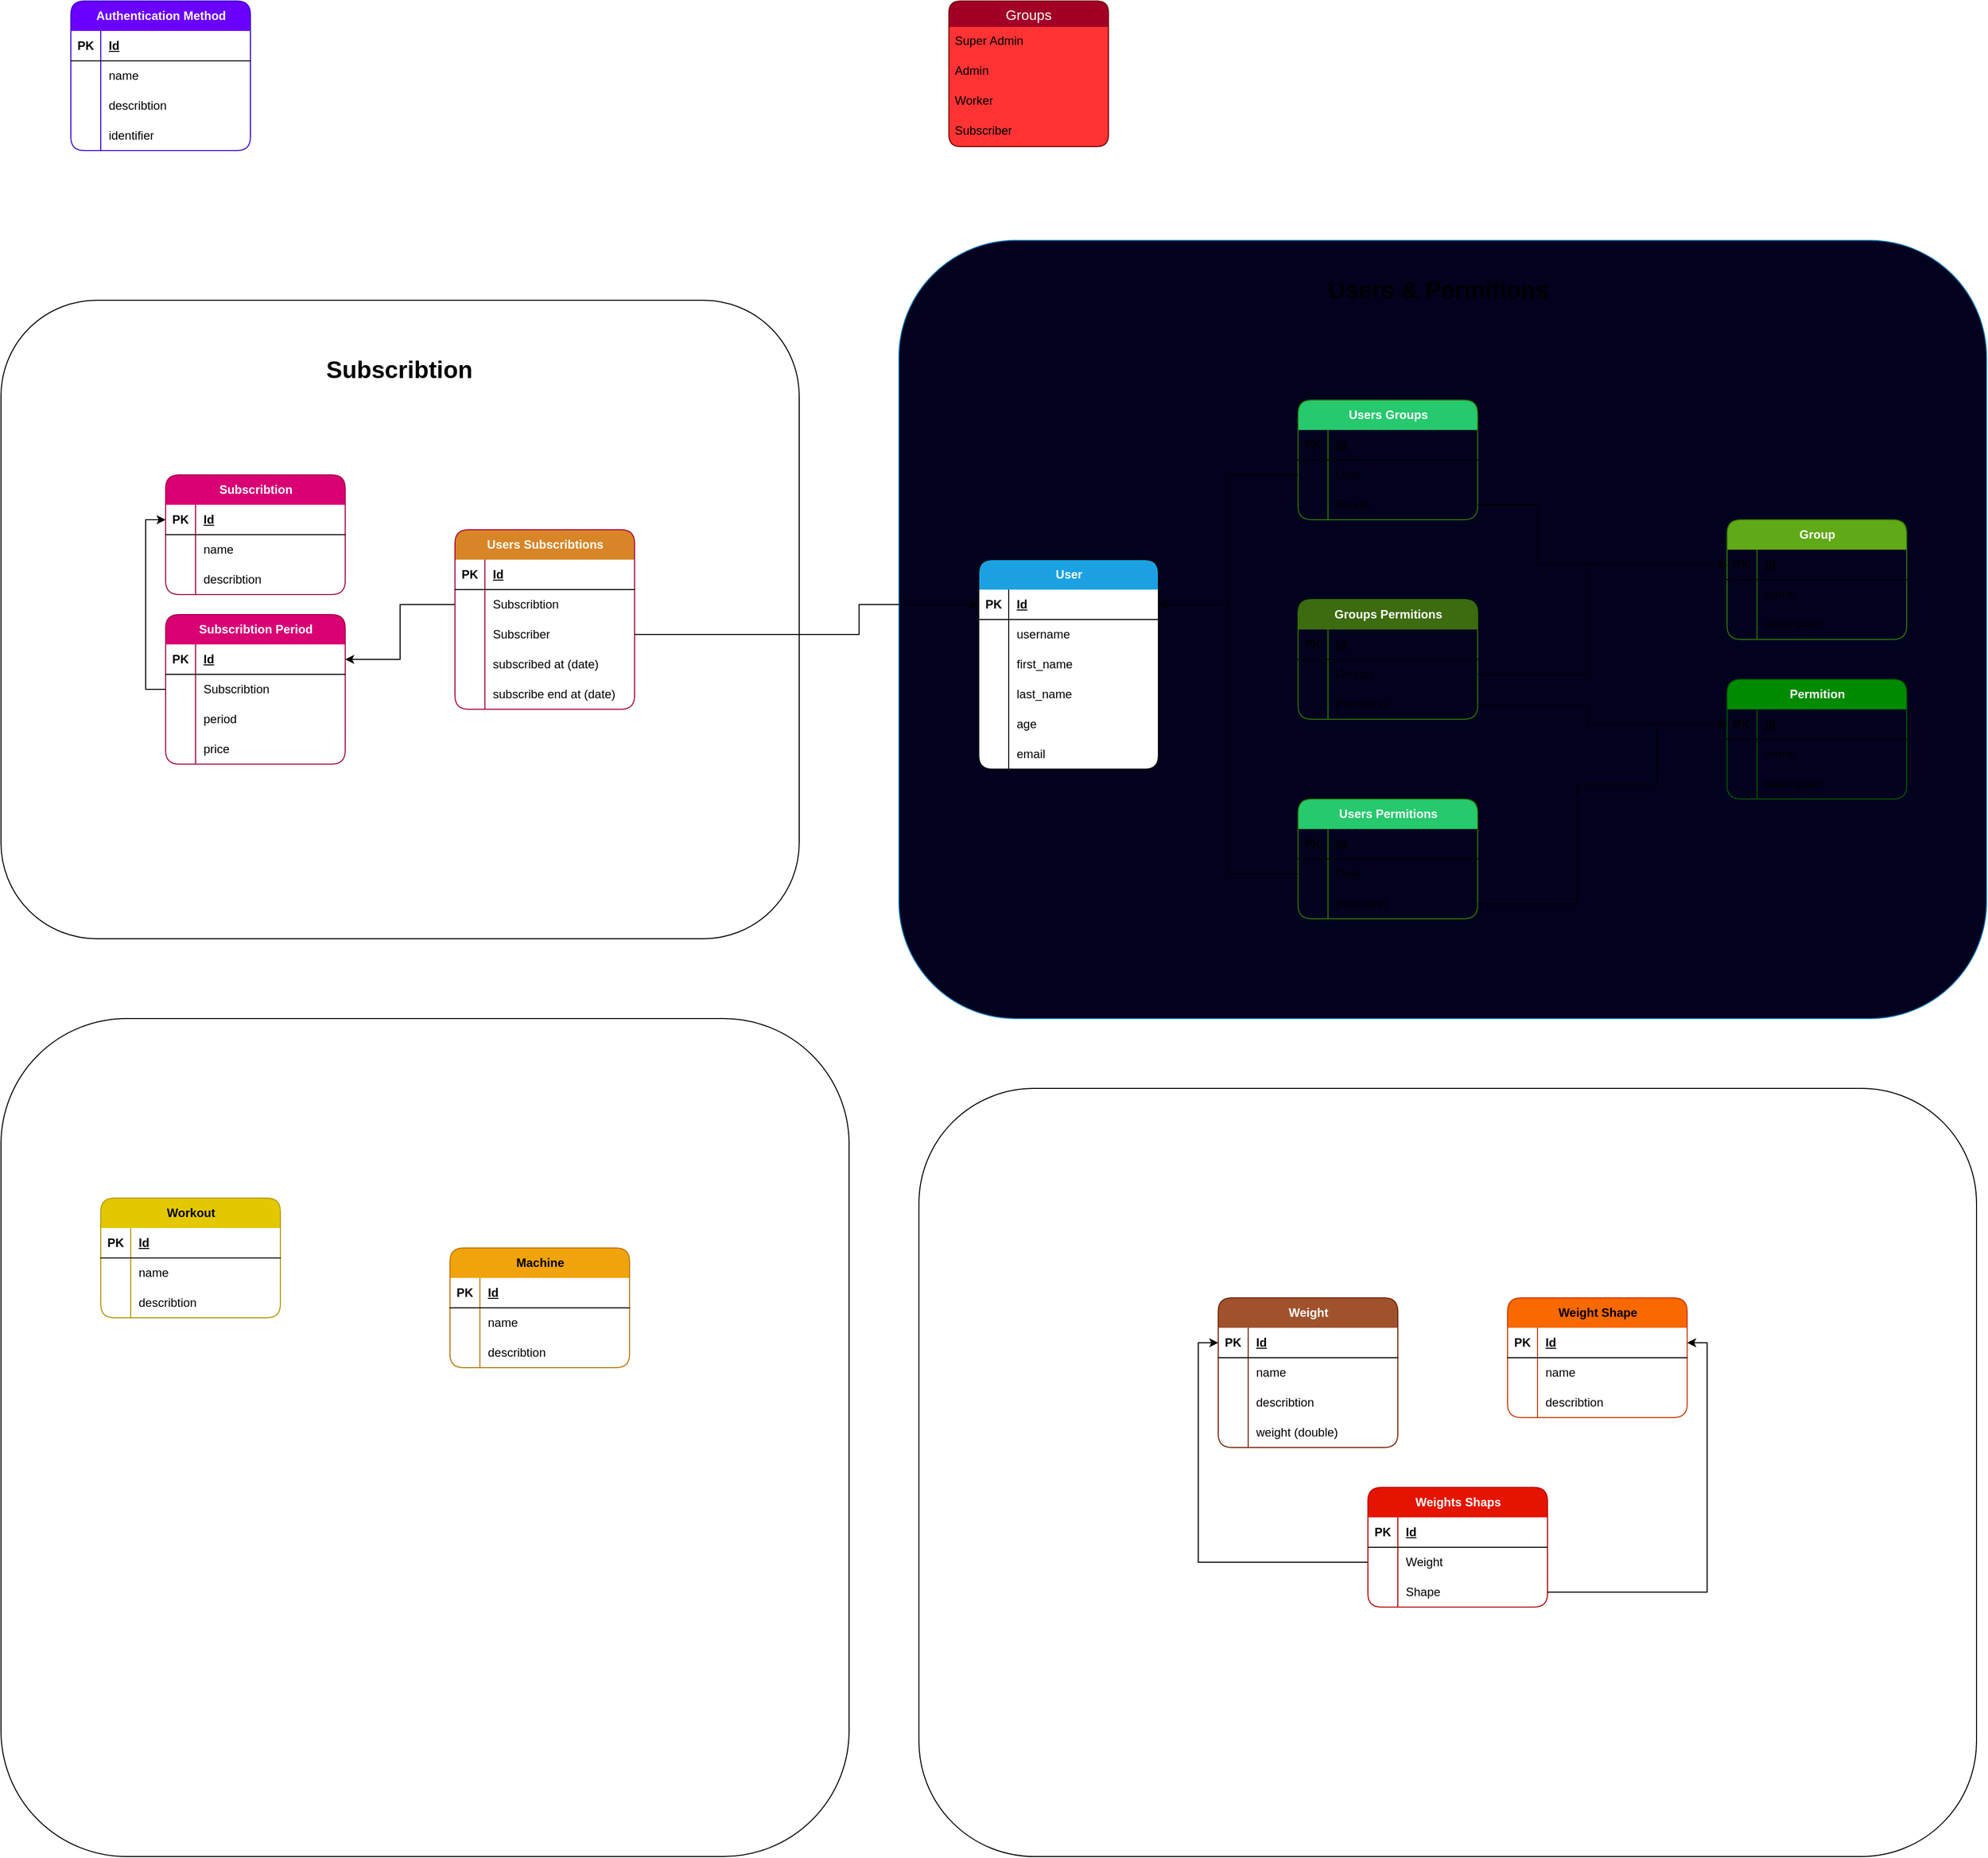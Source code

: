 <mxfile version="21.6.5" type="device">
  <diagram name="Page-1" id="xg7CgBrB9_Lk4aRXQVMj">
    <mxGraphModel dx="1467" dy="811" grid="1" gridSize="10" guides="1" tooltips="1" connect="1" arrows="1" fold="1" page="0" pageScale="1" pageWidth="1500" pageHeight="2000" background="none" math="0" shadow="0">
      <root>
        <mxCell id="0" />
        <mxCell id="1" parent="0" />
        <mxCell id="YQK4Ysnu9C63STyvXHJZ-3" value="Groups" style="swimlane;fontStyle=0;childLayout=stackLayout;horizontal=1;startSize=26;horizontalStack=0;resizeParent=1;resizeParentMax=0;resizeLast=0;collapsible=1;marginBottom=0;align=center;fontSize=14;fillColor=#a20025;fontColor=#ffffff;strokeColor=#6F0000;swimlaneLine=0;rounded=1;swimlaneFillColor=#FF3333;" parent="1" vertex="1">
          <mxGeometry x="450" y="-60" width="160" height="146" as="geometry" />
        </mxCell>
        <mxCell id="YQK4Ysnu9C63STyvXHJZ-7" value="Super Admin" style="text;strokeColor=none;fillColor=none;spacingLeft=4;spacingRight=4;overflow=hidden;rotatable=0;points=[[0,0.5],[1,0.5]];portConstraint=eastwest;fontSize=12;whiteSpace=wrap;html=1;" parent="YQK4Ysnu9C63STyvXHJZ-3" vertex="1">
          <mxGeometry y="26" width="160" height="30" as="geometry" />
        </mxCell>
        <mxCell id="YQK4Ysnu9C63STyvXHJZ-4" value="Admin" style="text;strokeColor=none;fillColor=none;spacingLeft=4;spacingRight=4;overflow=hidden;rotatable=0;points=[[0,0.5],[1,0.5]];portConstraint=eastwest;fontSize=12;whiteSpace=wrap;html=1;" parent="YQK4Ysnu9C63STyvXHJZ-3" vertex="1">
          <mxGeometry y="56" width="160" height="30" as="geometry" />
        </mxCell>
        <mxCell id="YQK4Ysnu9C63STyvXHJZ-5" value="Worker" style="text;strokeColor=none;fillColor=none;spacingLeft=4;spacingRight=4;overflow=hidden;rotatable=0;points=[[0,0.5],[1,0.5]];portConstraint=eastwest;fontSize=12;whiteSpace=wrap;html=1;" parent="YQK4Ysnu9C63STyvXHJZ-3" vertex="1">
          <mxGeometry y="86" width="160" height="30" as="geometry" />
        </mxCell>
        <mxCell id="YQK4Ysnu9C63STyvXHJZ-6" value="Subscriber" style="text;strokeColor=none;fillColor=none;spacingLeft=4;spacingRight=4;overflow=hidden;rotatable=0;points=[[0,0.5],[1,0.5]];portConstraint=eastwest;fontSize=12;whiteSpace=wrap;html=1;" parent="YQK4Ysnu9C63STyvXHJZ-3" vertex="1">
          <mxGeometry y="116" width="160" height="30" as="geometry" />
        </mxCell>
        <mxCell id="YQK4Ysnu9C63STyvXHJZ-22" value="" style="group" parent="1" vertex="1" connectable="0">
          <mxGeometry x="400" y="180" width="1090" height="780" as="geometry" />
        </mxCell>
        <mxCell id="YQK4Ysnu9C63STyvXHJZ-21" value="" style="rounded=1;whiteSpace=wrap;html=1;fillColor=#02021F;fontColor=#ffffff;strokeColor=#006EAF;" parent="YQK4Ysnu9C63STyvXHJZ-22" vertex="1">
          <mxGeometry width="1090" height="780" as="geometry" />
        </mxCell>
        <mxCell id="2C0zCBsF6jFKkmQKUa8t-2" value="User" style="shape=table;startSize=30;container=1;collapsible=1;childLayout=tableLayout;fixedRows=1;rowLines=0;fontStyle=1;align=center;resizeLast=1;html=1;fillColor=#1ba1e2;fontColor=#ffffff;strokeColor=default;rounded=1;swimlaneLine=0;shadow=0;gradientColor=none;swimlaneFillColor=default;fixDash=0;movable=1;resizable=1;rotatable=1;deletable=1;editable=1;locked=0;connectable=1;" parent="YQK4Ysnu9C63STyvXHJZ-22" vertex="1">
          <mxGeometry x="80" y="320" width="180" height="210" as="geometry" />
        </mxCell>
        <mxCell id="2C0zCBsF6jFKkmQKUa8t-3" value="" style="shape=tableRow;horizontal=0;startSize=0;swimlaneHead=0;swimlaneBody=0;fillColor=none;collapsible=0;dropTarget=0;points=[[0,0.5],[1,0.5]];portConstraint=eastwest;top=0;left=0;right=0;bottom=1;shadow=0;swimlaneLine=0;" parent="2C0zCBsF6jFKkmQKUa8t-2" vertex="1">
          <mxGeometry y="30" width="180" height="30" as="geometry" />
        </mxCell>
        <mxCell id="2C0zCBsF6jFKkmQKUa8t-4" value="PK" style="shape=partialRectangle;connectable=0;fillColor=none;top=0;left=0;bottom=0;right=0;fontStyle=1;overflow=hidden;whiteSpace=wrap;html=1;shadow=0;swimlaneLine=0;" parent="2C0zCBsF6jFKkmQKUa8t-3" vertex="1">
          <mxGeometry width="30" height="30" as="geometry">
            <mxRectangle width="30" height="30" as="alternateBounds" />
          </mxGeometry>
        </mxCell>
        <mxCell id="2C0zCBsF6jFKkmQKUa8t-5" value="Id" style="shape=partialRectangle;connectable=0;fillColor=none;top=0;left=0;bottom=0;right=0;align=left;spacingLeft=6;fontStyle=5;overflow=hidden;whiteSpace=wrap;html=1;shadow=0;swimlaneLine=0;" parent="2C0zCBsF6jFKkmQKUa8t-3" vertex="1">
          <mxGeometry x="30" width="150" height="30" as="geometry">
            <mxRectangle width="150" height="30" as="alternateBounds" />
          </mxGeometry>
        </mxCell>
        <mxCell id="2C0zCBsF6jFKkmQKUa8t-35" style="shape=tableRow;horizontal=0;startSize=0;swimlaneHead=0;swimlaneBody=0;fillColor=none;collapsible=0;dropTarget=0;points=[[0,0.5],[1,0.5]];portConstraint=eastwest;top=0;left=0;right=0;bottom=0;shadow=0;swimlaneLine=0;" parent="2C0zCBsF6jFKkmQKUa8t-2" vertex="1">
          <mxGeometry y="60" width="180" height="30" as="geometry" />
        </mxCell>
        <mxCell id="2C0zCBsF6jFKkmQKUa8t-36" style="shape=partialRectangle;connectable=0;fillColor=none;top=0;left=0;bottom=0;right=0;editable=1;overflow=hidden;whiteSpace=wrap;html=1;shadow=0;swimlaneLine=0;" parent="2C0zCBsF6jFKkmQKUa8t-35" vertex="1">
          <mxGeometry width="30" height="30" as="geometry">
            <mxRectangle width="30" height="30" as="alternateBounds" />
          </mxGeometry>
        </mxCell>
        <mxCell id="2C0zCBsF6jFKkmQKUa8t-37" value="username" style="shape=partialRectangle;connectable=0;fillColor=none;top=0;left=0;bottom=0;right=0;align=left;spacingLeft=6;overflow=hidden;whiteSpace=wrap;html=1;shadow=0;swimlaneLine=0;" parent="2C0zCBsF6jFKkmQKUa8t-35" vertex="1">
          <mxGeometry x="30" width="150" height="30" as="geometry">
            <mxRectangle width="150" height="30" as="alternateBounds" />
          </mxGeometry>
        </mxCell>
        <mxCell id="2C0zCBsF6jFKkmQKUa8t-6" value="" style="shape=tableRow;horizontal=0;startSize=0;swimlaneHead=0;swimlaneBody=0;fillColor=none;collapsible=0;dropTarget=0;points=[[0,0.5],[1,0.5]];portConstraint=eastwest;top=0;left=0;right=0;bottom=0;shadow=0;swimlaneLine=0;" parent="2C0zCBsF6jFKkmQKUa8t-2" vertex="1">
          <mxGeometry y="90" width="180" height="30" as="geometry" />
        </mxCell>
        <mxCell id="2C0zCBsF6jFKkmQKUa8t-7" value="" style="shape=partialRectangle;connectable=0;fillColor=none;top=0;left=0;bottom=0;right=0;editable=1;overflow=hidden;whiteSpace=wrap;html=1;shadow=0;swimlaneLine=0;" parent="2C0zCBsF6jFKkmQKUa8t-6" vertex="1">
          <mxGeometry width="30" height="30" as="geometry">
            <mxRectangle width="30" height="30" as="alternateBounds" />
          </mxGeometry>
        </mxCell>
        <mxCell id="2C0zCBsF6jFKkmQKUa8t-8" value="first_name" style="shape=partialRectangle;connectable=0;fillColor=none;top=0;left=0;bottom=0;right=0;align=left;spacingLeft=6;overflow=hidden;whiteSpace=wrap;html=1;shadow=0;swimlaneLine=0;" parent="2C0zCBsF6jFKkmQKUa8t-6" vertex="1">
          <mxGeometry x="30" width="150" height="30" as="geometry">
            <mxRectangle width="150" height="30" as="alternateBounds" />
          </mxGeometry>
        </mxCell>
        <mxCell id="2C0zCBsF6jFKkmQKUa8t-9" value="" style="shape=tableRow;horizontal=0;startSize=0;swimlaneHead=0;swimlaneBody=0;fillColor=none;collapsible=0;dropTarget=0;points=[[0,0.5],[1,0.5]];portConstraint=eastwest;top=0;left=0;right=0;bottom=0;shadow=0;swimlaneLine=0;" parent="2C0zCBsF6jFKkmQKUa8t-2" vertex="1">
          <mxGeometry y="120" width="180" height="30" as="geometry" />
        </mxCell>
        <mxCell id="2C0zCBsF6jFKkmQKUa8t-10" value="" style="shape=partialRectangle;connectable=0;fillColor=none;top=0;left=0;bottom=0;right=0;editable=1;overflow=hidden;whiteSpace=wrap;html=1;shadow=0;swimlaneLine=0;" parent="2C0zCBsF6jFKkmQKUa8t-9" vertex="1">
          <mxGeometry width="30" height="30" as="geometry">
            <mxRectangle width="30" height="30" as="alternateBounds" />
          </mxGeometry>
        </mxCell>
        <mxCell id="2C0zCBsF6jFKkmQKUa8t-11" value="last_name" style="shape=partialRectangle;connectable=0;fillColor=none;top=0;left=0;bottom=0;right=0;align=left;spacingLeft=6;overflow=hidden;whiteSpace=wrap;html=1;shadow=0;swimlaneLine=0;" parent="2C0zCBsF6jFKkmQKUa8t-9" vertex="1">
          <mxGeometry x="30" width="150" height="30" as="geometry">
            <mxRectangle width="150" height="30" as="alternateBounds" />
          </mxGeometry>
        </mxCell>
        <mxCell id="2C0zCBsF6jFKkmQKUa8t-12" value="" style="shape=tableRow;horizontal=0;startSize=0;swimlaneHead=0;swimlaneBody=0;fillColor=none;collapsible=0;dropTarget=0;points=[[0,0.5],[1,0.5]];portConstraint=eastwest;top=0;left=0;right=0;bottom=0;shadow=0;swimlaneLine=0;" parent="2C0zCBsF6jFKkmQKUa8t-2" vertex="1">
          <mxGeometry y="150" width="180" height="30" as="geometry" />
        </mxCell>
        <mxCell id="2C0zCBsF6jFKkmQKUa8t-13" value="" style="shape=partialRectangle;connectable=0;fillColor=none;top=0;left=0;bottom=0;right=0;editable=1;overflow=hidden;whiteSpace=wrap;html=1;shadow=0;swimlaneLine=0;" parent="2C0zCBsF6jFKkmQKUa8t-12" vertex="1">
          <mxGeometry width="30" height="30" as="geometry">
            <mxRectangle width="30" height="30" as="alternateBounds" />
          </mxGeometry>
        </mxCell>
        <mxCell id="2C0zCBsF6jFKkmQKUa8t-14" value="age" style="shape=partialRectangle;connectable=0;fillColor=none;top=0;left=0;bottom=0;right=0;align=left;spacingLeft=6;overflow=hidden;whiteSpace=wrap;html=1;shadow=0;swimlaneLine=0;" parent="2C0zCBsF6jFKkmQKUa8t-12" vertex="1">
          <mxGeometry x="30" width="150" height="30" as="geometry">
            <mxRectangle width="150" height="30" as="alternateBounds" />
          </mxGeometry>
        </mxCell>
        <mxCell id="2C0zCBsF6jFKkmQKUa8t-32" style="shape=tableRow;horizontal=0;startSize=0;swimlaneHead=0;swimlaneBody=0;fillColor=none;collapsible=0;dropTarget=0;points=[[0,0.5],[1,0.5]];portConstraint=eastwest;top=0;left=0;right=0;bottom=0;shadow=0;swimlaneLine=0;" parent="2C0zCBsF6jFKkmQKUa8t-2" vertex="1">
          <mxGeometry y="180" width="180" height="30" as="geometry" />
        </mxCell>
        <mxCell id="2C0zCBsF6jFKkmQKUa8t-33" style="shape=partialRectangle;connectable=0;fillColor=none;top=0;left=0;bottom=0;right=0;editable=1;overflow=hidden;whiteSpace=wrap;html=1;shadow=0;swimlaneLine=0;" parent="2C0zCBsF6jFKkmQKUa8t-32" vertex="1">
          <mxGeometry width="30" height="30" as="geometry">
            <mxRectangle width="30" height="30" as="alternateBounds" />
          </mxGeometry>
        </mxCell>
        <mxCell id="2C0zCBsF6jFKkmQKUa8t-34" value="email" style="shape=partialRectangle;connectable=0;fillColor=none;top=0;left=0;bottom=0;right=0;align=left;spacingLeft=6;overflow=hidden;whiteSpace=wrap;html=1;shadow=0;swimlaneLine=0;" parent="2C0zCBsF6jFKkmQKUa8t-32" vertex="1">
          <mxGeometry x="30" width="150" height="30" as="geometry">
            <mxRectangle width="150" height="30" as="alternateBounds" />
          </mxGeometry>
        </mxCell>
        <mxCell id="2C0zCBsF6jFKkmQKUa8t-38" value="Group" style="shape=table;startSize=30;container=1;collapsible=1;childLayout=tableLayout;fixedRows=1;rowLines=0;fontStyle=1;align=center;resizeLast=1;html=1;fillColor=#60a917;fontColor=#ffffff;strokeColor=#2D7600;rounded=1;swimlaneLine=0;shadow=0;" parent="YQK4Ysnu9C63STyvXHJZ-22" vertex="1">
          <mxGeometry x="830" y="280" width="180" height="120" as="geometry" />
        </mxCell>
        <mxCell id="2C0zCBsF6jFKkmQKUa8t-39" value="" style="shape=tableRow;horizontal=0;startSize=0;swimlaneHead=0;swimlaneBody=0;fillColor=none;collapsible=0;dropTarget=0;points=[[0,0.5],[1,0.5]];portConstraint=eastwest;top=0;left=0;right=0;bottom=1;shadow=0;swimlaneLine=0;" parent="2C0zCBsF6jFKkmQKUa8t-38" vertex="1">
          <mxGeometry y="30" width="180" height="30" as="geometry" />
        </mxCell>
        <mxCell id="2C0zCBsF6jFKkmQKUa8t-40" value="PK" style="shape=partialRectangle;connectable=0;fillColor=none;top=0;left=0;bottom=0;right=0;fontStyle=1;overflow=hidden;whiteSpace=wrap;html=1;shadow=0;swimlaneLine=0;" parent="2C0zCBsF6jFKkmQKUa8t-39" vertex="1">
          <mxGeometry width="30" height="30" as="geometry">
            <mxRectangle width="30" height="30" as="alternateBounds" />
          </mxGeometry>
        </mxCell>
        <mxCell id="2C0zCBsF6jFKkmQKUa8t-41" value="Id" style="shape=partialRectangle;connectable=0;fillColor=none;top=0;left=0;bottom=0;right=0;align=left;spacingLeft=6;fontStyle=5;overflow=hidden;whiteSpace=wrap;html=1;shadow=0;swimlaneLine=0;" parent="2C0zCBsF6jFKkmQKUa8t-39" vertex="1">
          <mxGeometry x="30" width="150" height="30" as="geometry">
            <mxRectangle width="150" height="30" as="alternateBounds" />
          </mxGeometry>
        </mxCell>
        <mxCell id="2C0zCBsF6jFKkmQKUa8t-42" value="" style="shape=tableRow;horizontal=0;startSize=0;swimlaneHead=0;swimlaneBody=0;fillColor=none;collapsible=0;dropTarget=0;points=[[0,0.5],[1,0.5]];portConstraint=eastwest;top=0;left=0;right=0;bottom=0;shadow=0;swimlaneLine=0;" parent="2C0zCBsF6jFKkmQKUa8t-38" vertex="1">
          <mxGeometry y="60" width="180" height="30" as="geometry" />
        </mxCell>
        <mxCell id="2C0zCBsF6jFKkmQKUa8t-43" value="" style="shape=partialRectangle;connectable=0;fillColor=none;top=0;left=0;bottom=0;right=0;editable=1;overflow=hidden;whiteSpace=wrap;html=1;shadow=0;swimlaneLine=0;" parent="2C0zCBsF6jFKkmQKUa8t-42" vertex="1">
          <mxGeometry width="30" height="30" as="geometry">
            <mxRectangle width="30" height="30" as="alternateBounds" />
          </mxGeometry>
        </mxCell>
        <mxCell id="2C0zCBsF6jFKkmQKUa8t-44" value="name" style="shape=partialRectangle;connectable=0;fillColor=none;top=0;left=0;bottom=0;right=0;align=left;spacingLeft=6;overflow=hidden;whiteSpace=wrap;html=1;shadow=0;swimlaneLine=0;" parent="2C0zCBsF6jFKkmQKUa8t-42" vertex="1">
          <mxGeometry x="30" width="150" height="30" as="geometry">
            <mxRectangle width="150" height="30" as="alternateBounds" />
          </mxGeometry>
        </mxCell>
        <mxCell id="2C0zCBsF6jFKkmQKUa8t-45" value="" style="shape=tableRow;horizontal=0;startSize=0;swimlaneHead=0;swimlaneBody=0;fillColor=none;collapsible=0;dropTarget=0;points=[[0,0.5],[1,0.5]];portConstraint=eastwest;top=0;left=0;right=0;bottom=0;shadow=0;swimlaneLine=0;" parent="2C0zCBsF6jFKkmQKUa8t-38" vertex="1">
          <mxGeometry y="90" width="180" height="30" as="geometry" />
        </mxCell>
        <mxCell id="2C0zCBsF6jFKkmQKUa8t-46" value="" style="shape=partialRectangle;connectable=0;fillColor=none;top=0;left=0;bottom=0;right=0;editable=1;overflow=hidden;whiteSpace=wrap;html=1;shadow=0;swimlaneLine=0;" parent="2C0zCBsF6jFKkmQKUa8t-45" vertex="1">
          <mxGeometry width="30" height="30" as="geometry">
            <mxRectangle width="30" height="30" as="alternateBounds" />
          </mxGeometry>
        </mxCell>
        <mxCell id="2C0zCBsF6jFKkmQKUa8t-47" value="description" style="shape=partialRectangle;connectable=0;fillColor=none;top=0;left=0;bottom=0;right=0;align=left;spacingLeft=6;overflow=hidden;whiteSpace=wrap;html=1;shadow=0;swimlaneLine=0;" parent="2C0zCBsF6jFKkmQKUa8t-45" vertex="1">
          <mxGeometry x="30" width="150" height="30" as="geometry">
            <mxRectangle width="150" height="30" as="alternateBounds" />
          </mxGeometry>
        </mxCell>
        <mxCell id="2C0zCBsF6jFKkmQKUa8t-51" value="Permition" style="shape=table;startSize=30;container=1;collapsible=1;childLayout=tableLayout;fixedRows=1;rowLines=0;fontStyle=1;align=center;resizeLast=1;html=1;rounded=1;fillColor=#008a00;fontColor=#ffffff;strokeColor=#005700;swimlaneLine=0;shadow=0;" parent="YQK4Ysnu9C63STyvXHJZ-22" vertex="1">
          <mxGeometry x="830" y="440" width="180" height="120" as="geometry" />
        </mxCell>
        <mxCell id="2C0zCBsF6jFKkmQKUa8t-52" value="" style="shape=tableRow;horizontal=0;startSize=0;swimlaneHead=0;swimlaneBody=0;fillColor=none;collapsible=0;dropTarget=0;points=[[0,0.5],[1,0.5]];portConstraint=eastwest;top=0;left=0;right=0;bottom=1;shadow=0;swimlaneLine=0;" parent="2C0zCBsF6jFKkmQKUa8t-51" vertex="1">
          <mxGeometry y="30" width="180" height="30" as="geometry" />
        </mxCell>
        <mxCell id="2C0zCBsF6jFKkmQKUa8t-53" value="PK" style="shape=partialRectangle;connectable=0;fillColor=none;top=0;left=0;bottom=0;right=0;fontStyle=1;overflow=hidden;whiteSpace=wrap;html=1;shadow=0;swimlaneLine=0;" parent="2C0zCBsF6jFKkmQKUa8t-52" vertex="1">
          <mxGeometry width="30" height="30" as="geometry">
            <mxRectangle width="30" height="30" as="alternateBounds" />
          </mxGeometry>
        </mxCell>
        <mxCell id="2C0zCBsF6jFKkmQKUa8t-54" value="Id" style="shape=partialRectangle;connectable=0;fillColor=none;top=0;left=0;bottom=0;right=0;align=left;spacingLeft=6;fontStyle=5;overflow=hidden;whiteSpace=wrap;html=1;shadow=0;swimlaneLine=0;" parent="2C0zCBsF6jFKkmQKUa8t-52" vertex="1">
          <mxGeometry x="30" width="150" height="30" as="geometry">
            <mxRectangle width="150" height="30" as="alternateBounds" />
          </mxGeometry>
        </mxCell>
        <mxCell id="2C0zCBsF6jFKkmQKUa8t-55" value="" style="shape=tableRow;horizontal=0;startSize=0;swimlaneHead=0;swimlaneBody=0;fillColor=none;collapsible=0;dropTarget=0;points=[[0,0.5],[1,0.5]];portConstraint=eastwest;top=0;left=0;right=0;bottom=0;shadow=0;swimlaneLine=0;" parent="2C0zCBsF6jFKkmQKUa8t-51" vertex="1">
          <mxGeometry y="60" width="180" height="30" as="geometry" />
        </mxCell>
        <mxCell id="2C0zCBsF6jFKkmQKUa8t-56" value="" style="shape=partialRectangle;connectable=0;fillColor=none;top=0;left=0;bottom=0;right=0;editable=1;overflow=hidden;whiteSpace=wrap;html=1;shadow=0;swimlaneLine=0;" parent="2C0zCBsF6jFKkmQKUa8t-55" vertex="1">
          <mxGeometry width="30" height="30" as="geometry">
            <mxRectangle width="30" height="30" as="alternateBounds" />
          </mxGeometry>
        </mxCell>
        <mxCell id="2C0zCBsF6jFKkmQKUa8t-57" value="name" style="shape=partialRectangle;connectable=0;fillColor=none;top=0;left=0;bottom=0;right=0;align=left;spacingLeft=6;overflow=hidden;whiteSpace=wrap;html=1;shadow=0;swimlaneLine=0;" parent="2C0zCBsF6jFKkmQKUa8t-55" vertex="1">
          <mxGeometry x="30" width="150" height="30" as="geometry">
            <mxRectangle width="150" height="30" as="alternateBounds" />
          </mxGeometry>
        </mxCell>
        <mxCell id="2C0zCBsF6jFKkmQKUa8t-58" value="" style="shape=tableRow;horizontal=0;startSize=0;swimlaneHead=0;swimlaneBody=0;fillColor=none;collapsible=0;dropTarget=0;points=[[0,0.5],[1,0.5]];portConstraint=eastwest;top=0;left=0;right=0;bottom=0;shadow=0;swimlaneLine=0;" parent="2C0zCBsF6jFKkmQKUa8t-51" vertex="1">
          <mxGeometry y="90" width="180" height="30" as="geometry" />
        </mxCell>
        <mxCell id="2C0zCBsF6jFKkmQKUa8t-59" value="" style="shape=partialRectangle;connectable=0;fillColor=none;top=0;left=0;bottom=0;right=0;editable=1;overflow=hidden;whiteSpace=wrap;html=1;shadow=0;swimlaneLine=0;" parent="2C0zCBsF6jFKkmQKUa8t-58" vertex="1">
          <mxGeometry width="30" height="30" as="geometry">
            <mxRectangle width="30" height="30" as="alternateBounds" />
          </mxGeometry>
        </mxCell>
        <mxCell id="2C0zCBsF6jFKkmQKUa8t-60" value="description" style="shape=partialRectangle;connectable=0;fillColor=none;top=0;left=0;bottom=0;right=0;align=left;spacingLeft=6;overflow=hidden;whiteSpace=wrap;html=1;shadow=0;swimlaneLine=0;" parent="2C0zCBsF6jFKkmQKUa8t-58" vertex="1">
          <mxGeometry x="30" width="150" height="30" as="geometry">
            <mxRectangle width="150" height="30" as="alternateBounds" />
          </mxGeometry>
        </mxCell>
        <mxCell id="2C0zCBsF6jFKkmQKUa8t-67" value="Groups Permitions" style="shape=table;startSize=30;container=1;collapsible=1;childLayout=tableLayout;fixedRows=1;rowLines=0;fontStyle=1;align=center;resizeLast=1;html=1;fillColor=#3D6B0F;fontColor=#ffffff;strokeColor=#2D7600;rounded=1;swimlaneLine=0;shadow=0;" parent="YQK4Ysnu9C63STyvXHJZ-22" vertex="1">
          <mxGeometry x="400" y="360" width="180" height="120" as="geometry" />
        </mxCell>
        <mxCell id="2C0zCBsF6jFKkmQKUa8t-68" value="" style="shape=tableRow;horizontal=0;startSize=0;swimlaneHead=0;swimlaneBody=0;fillColor=none;collapsible=0;dropTarget=0;points=[[0,0.5],[1,0.5]];portConstraint=eastwest;top=0;left=0;right=0;bottom=1;shadow=0;swimlaneLine=0;" parent="2C0zCBsF6jFKkmQKUa8t-67" vertex="1">
          <mxGeometry y="30" width="180" height="30" as="geometry" />
        </mxCell>
        <mxCell id="2C0zCBsF6jFKkmQKUa8t-69" value="PK" style="shape=partialRectangle;connectable=0;fillColor=none;top=0;left=0;bottom=0;right=0;fontStyle=1;overflow=hidden;whiteSpace=wrap;html=1;shadow=0;swimlaneLine=0;" parent="2C0zCBsF6jFKkmQKUa8t-68" vertex="1">
          <mxGeometry width="30" height="30" as="geometry">
            <mxRectangle width="30" height="30" as="alternateBounds" />
          </mxGeometry>
        </mxCell>
        <mxCell id="2C0zCBsF6jFKkmQKUa8t-70" value="Id" style="shape=partialRectangle;connectable=0;fillColor=none;top=0;left=0;bottom=0;right=0;align=left;spacingLeft=6;fontStyle=5;overflow=hidden;whiteSpace=wrap;html=1;shadow=0;swimlaneLine=0;" parent="2C0zCBsF6jFKkmQKUa8t-68" vertex="1">
          <mxGeometry x="30" width="150" height="30" as="geometry">
            <mxRectangle width="150" height="30" as="alternateBounds" />
          </mxGeometry>
        </mxCell>
        <mxCell id="2C0zCBsF6jFKkmQKUa8t-71" value="" style="shape=tableRow;horizontal=0;startSize=0;swimlaneHead=0;swimlaneBody=0;fillColor=none;collapsible=0;dropTarget=0;points=[[0,0.5],[1,0.5]];portConstraint=eastwest;top=0;left=0;right=0;bottom=0;shadow=0;swimlaneLine=0;" parent="2C0zCBsF6jFKkmQKUa8t-67" vertex="1">
          <mxGeometry y="60" width="180" height="30" as="geometry" />
        </mxCell>
        <mxCell id="2C0zCBsF6jFKkmQKUa8t-72" value="" style="shape=partialRectangle;connectable=0;fillColor=none;top=0;left=0;bottom=0;right=0;editable=1;overflow=hidden;whiteSpace=wrap;html=1;shadow=0;swimlaneLine=0;" parent="2C0zCBsF6jFKkmQKUa8t-71" vertex="1">
          <mxGeometry width="30" height="30" as="geometry">
            <mxRectangle width="30" height="30" as="alternateBounds" />
          </mxGeometry>
        </mxCell>
        <mxCell id="2C0zCBsF6jFKkmQKUa8t-73" value="Group" style="shape=partialRectangle;connectable=0;fillColor=none;top=0;left=0;bottom=0;right=0;align=left;spacingLeft=6;overflow=hidden;whiteSpace=wrap;html=1;shadow=0;swimlaneLine=0;" parent="2C0zCBsF6jFKkmQKUa8t-71" vertex="1">
          <mxGeometry x="30" width="150" height="30" as="geometry">
            <mxRectangle width="150" height="30" as="alternateBounds" />
          </mxGeometry>
        </mxCell>
        <mxCell id="2C0zCBsF6jFKkmQKUa8t-74" value="" style="shape=tableRow;horizontal=0;startSize=0;swimlaneHead=0;swimlaneBody=0;fillColor=none;collapsible=0;dropTarget=0;points=[[0,0.5],[1,0.5]];portConstraint=eastwest;top=0;left=0;right=0;bottom=0;shadow=0;swimlaneLine=0;" parent="2C0zCBsF6jFKkmQKUa8t-67" vertex="1">
          <mxGeometry y="90" width="180" height="30" as="geometry" />
        </mxCell>
        <mxCell id="2C0zCBsF6jFKkmQKUa8t-75" value="" style="shape=partialRectangle;connectable=0;fillColor=none;top=0;left=0;bottom=0;right=0;editable=1;overflow=hidden;whiteSpace=wrap;html=1;shadow=0;swimlaneLine=0;" parent="2C0zCBsF6jFKkmQKUa8t-74" vertex="1">
          <mxGeometry width="30" height="30" as="geometry">
            <mxRectangle width="30" height="30" as="alternateBounds" />
          </mxGeometry>
        </mxCell>
        <mxCell id="2C0zCBsF6jFKkmQKUa8t-76" value="Permition" style="shape=partialRectangle;connectable=0;fillColor=none;top=0;left=0;bottom=0;right=0;align=left;spacingLeft=6;overflow=hidden;whiteSpace=wrap;html=1;shadow=0;swimlaneLine=0;" parent="2C0zCBsF6jFKkmQKUa8t-74" vertex="1">
          <mxGeometry x="30" width="150" height="30" as="geometry">
            <mxRectangle width="150" height="30" as="alternateBounds" />
          </mxGeometry>
        </mxCell>
        <mxCell id="2C0zCBsF6jFKkmQKUa8t-83" value="Users Groups" style="shape=table;startSize=30;container=1;collapsible=1;childLayout=tableLayout;fixedRows=1;rowLines=0;fontStyle=1;align=center;resizeLast=1;html=1;fillColor=#26C96D;fontColor=#ffffff;strokeColor=#2D7600;rounded=1;swimlaneLine=0;shadow=0;" parent="YQK4Ysnu9C63STyvXHJZ-22" vertex="1">
          <mxGeometry x="400" y="160" width="180" height="120" as="geometry" />
        </mxCell>
        <mxCell id="2C0zCBsF6jFKkmQKUa8t-84" value="" style="shape=tableRow;horizontal=0;startSize=0;swimlaneHead=0;swimlaneBody=0;fillColor=none;collapsible=0;dropTarget=0;points=[[0,0.5],[1,0.5]];portConstraint=eastwest;top=0;left=0;right=0;bottom=1;shadow=0;swimlaneLine=0;" parent="2C0zCBsF6jFKkmQKUa8t-83" vertex="1">
          <mxGeometry y="30" width="180" height="30" as="geometry" />
        </mxCell>
        <mxCell id="2C0zCBsF6jFKkmQKUa8t-85" value="PK" style="shape=partialRectangle;connectable=0;fillColor=none;top=0;left=0;bottom=0;right=0;fontStyle=1;overflow=hidden;whiteSpace=wrap;html=1;shadow=0;swimlaneLine=0;" parent="2C0zCBsF6jFKkmQKUa8t-84" vertex="1">
          <mxGeometry width="30" height="30" as="geometry">
            <mxRectangle width="30" height="30" as="alternateBounds" />
          </mxGeometry>
        </mxCell>
        <mxCell id="2C0zCBsF6jFKkmQKUa8t-86" value="Id" style="shape=partialRectangle;connectable=0;fillColor=none;top=0;left=0;bottom=0;right=0;align=left;spacingLeft=6;fontStyle=5;overflow=hidden;whiteSpace=wrap;html=1;shadow=0;swimlaneLine=0;" parent="2C0zCBsF6jFKkmQKUa8t-84" vertex="1">
          <mxGeometry x="30" width="150" height="30" as="geometry">
            <mxRectangle width="150" height="30" as="alternateBounds" />
          </mxGeometry>
        </mxCell>
        <mxCell id="2C0zCBsF6jFKkmQKUa8t-87" value="" style="shape=tableRow;horizontal=0;startSize=0;swimlaneHead=0;swimlaneBody=0;fillColor=none;collapsible=0;dropTarget=0;points=[[0,0.5],[1,0.5]];portConstraint=eastwest;top=0;left=0;right=0;bottom=0;shadow=0;swimlaneLine=0;" parent="2C0zCBsF6jFKkmQKUa8t-83" vertex="1">
          <mxGeometry y="60" width="180" height="30" as="geometry" />
        </mxCell>
        <mxCell id="2C0zCBsF6jFKkmQKUa8t-88" value="" style="shape=partialRectangle;connectable=0;fillColor=none;top=0;left=0;bottom=0;right=0;editable=1;overflow=hidden;whiteSpace=wrap;html=1;shadow=0;swimlaneLine=0;" parent="2C0zCBsF6jFKkmQKUa8t-87" vertex="1">
          <mxGeometry width="30" height="30" as="geometry">
            <mxRectangle width="30" height="30" as="alternateBounds" />
          </mxGeometry>
        </mxCell>
        <mxCell id="2C0zCBsF6jFKkmQKUa8t-89" value="User" style="shape=partialRectangle;connectable=0;fillColor=none;top=0;left=0;bottom=0;right=0;align=left;spacingLeft=6;overflow=hidden;whiteSpace=wrap;html=1;shadow=0;swimlaneLine=0;" parent="2C0zCBsF6jFKkmQKUa8t-87" vertex="1">
          <mxGeometry x="30" width="150" height="30" as="geometry">
            <mxRectangle width="150" height="30" as="alternateBounds" />
          </mxGeometry>
        </mxCell>
        <mxCell id="2C0zCBsF6jFKkmQKUa8t-90" value="" style="shape=tableRow;horizontal=0;startSize=0;swimlaneHead=0;swimlaneBody=0;fillColor=none;collapsible=0;dropTarget=0;points=[[0,0.5],[1,0.5]];portConstraint=eastwest;top=0;left=0;right=0;bottom=0;shadow=0;swimlaneLine=0;" parent="2C0zCBsF6jFKkmQKUa8t-83" vertex="1">
          <mxGeometry y="90" width="180" height="30" as="geometry" />
        </mxCell>
        <mxCell id="2C0zCBsF6jFKkmQKUa8t-91" value="" style="shape=partialRectangle;connectable=0;fillColor=none;top=0;left=0;bottom=0;right=0;editable=1;overflow=hidden;whiteSpace=wrap;html=1;shadow=0;swimlaneLine=0;" parent="2C0zCBsF6jFKkmQKUa8t-90" vertex="1">
          <mxGeometry width="30" height="30" as="geometry">
            <mxRectangle width="30" height="30" as="alternateBounds" />
          </mxGeometry>
        </mxCell>
        <mxCell id="2C0zCBsF6jFKkmQKUa8t-92" value="Group" style="shape=partialRectangle;connectable=0;fillColor=none;top=0;left=0;bottom=0;right=0;align=left;spacingLeft=6;overflow=hidden;whiteSpace=wrap;html=1;shadow=0;swimlaneLine=0;" parent="2C0zCBsF6jFKkmQKUa8t-90" vertex="1">
          <mxGeometry x="30" width="150" height="30" as="geometry">
            <mxRectangle width="150" height="30" as="alternateBounds" />
          </mxGeometry>
        </mxCell>
        <mxCell id="2C0zCBsF6jFKkmQKUa8t-96" style="edgeStyle=orthogonalEdgeStyle;rounded=0;orthogonalLoop=1;jettySize=auto;html=1;exitX=1;exitY=0.5;exitDx=0;exitDy=0;entryX=0;entryY=0.5;entryDx=0;entryDy=0;shadow=0;swimlaneLine=0;" parent="YQK4Ysnu9C63STyvXHJZ-22" source="2C0zCBsF6jFKkmQKUa8t-71" target="2C0zCBsF6jFKkmQKUa8t-39" edge="1">
          <mxGeometry relative="1" as="geometry">
            <Array as="points">
              <mxPoint x="690" y="435" />
              <mxPoint x="690" y="325" />
            </Array>
          </mxGeometry>
        </mxCell>
        <mxCell id="2C0zCBsF6jFKkmQKUa8t-97" style="edgeStyle=orthogonalEdgeStyle;rounded=0;orthogonalLoop=1;jettySize=auto;html=1;exitX=1;exitY=0.5;exitDx=0;exitDy=0;entryX=0;entryY=0.5;entryDx=0;entryDy=0;shadow=0;swimlaneLine=0;" parent="YQK4Ysnu9C63STyvXHJZ-22" source="2C0zCBsF6jFKkmQKUa8t-74" target="2C0zCBsF6jFKkmQKUa8t-52" edge="1">
          <mxGeometry relative="1" as="geometry">
            <Array as="points">
              <mxPoint x="690" y="465" />
              <mxPoint x="690" y="485" />
            </Array>
          </mxGeometry>
        </mxCell>
        <mxCell id="2C0zCBsF6jFKkmQKUa8t-99" style="edgeStyle=orthogonalEdgeStyle;rounded=0;orthogonalLoop=1;jettySize=auto;html=1;exitX=1;exitY=0.5;exitDx=0;exitDy=0;entryX=0;entryY=0.5;entryDx=0;entryDy=0;shadow=0;swimlaneLine=0;" parent="YQK4Ysnu9C63STyvXHJZ-22" source="2C0zCBsF6jFKkmQKUa8t-90" target="2C0zCBsF6jFKkmQKUa8t-39" edge="1">
          <mxGeometry relative="1" as="geometry">
            <Array as="points">
              <mxPoint x="640" y="265" />
              <mxPoint x="640" y="325" />
            </Array>
          </mxGeometry>
        </mxCell>
        <mxCell id="2C0zCBsF6jFKkmQKUa8t-100" style="edgeStyle=orthogonalEdgeStyle;rounded=0;orthogonalLoop=1;jettySize=auto;html=1;exitX=0;exitY=0.5;exitDx=0;exitDy=0;entryX=1;entryY=0.5;entryDx=0;entryDy=0;shadow=0;swimlaneLine=0;" parent="YQK4Ysnu9C63STyvXHJZ-22" source="2C0zCBsF6jFKkmQKUa8t-87" target="2C0zCBsF6jFKkmQKUa8t-3" edge="1">
          <mxGeometry relative="1" as="geometry" />
        </mxCell>
        <mxCell id="YQK4Ysnu9C63STyvXHJZ-8" value="Users Permitions" style="shape=table;startSize=30;container=1;collapsible=1;childLayout=tableLayout;fixedRows=1;rowLines=0;fontStyle=1;align=center;resizeLast=1;html=1;fillColor=#26C96D;fontColor=#ffffff;strokeColor=#2D7600;rounded=1;swimlaneLine=0;shadow=0;" parent="YQK4Ysnu9C63STyvXHJZ-22" vertex="1">
          <mxGeometry x="400" y="560" width="180" height="120" as="geometry" />
        </mxCell>
        <mxCell id="YQK4Ysnu9C63STyvXHJZ-9" value="" style="shape=tableRow;horizontal=0;startSize=0;swimlaneHead=0;swimlaneBody=0;fillColor=none;collapsible=0;dropTarget=0;points=[[0,0.5],[1,0.5]];portConstraint=eastwest;top=0;left=0;right=0;bottom=1;shadow=0;swimlaneLine=0;" parent="YQK4Ysnu9C63STyvXHJZ-8" vertex="1">
          <mxGeometry y="30" width="180" height="30" as="geometry" />
        </mxCell>
        <mxCell id="YQK4Ysnu9C63STyvXHJZ-10" value="PK" style="shape=partialRectangle;connectable=0;fillColor=none;top=0;left=0;bottom=0;right=0;fontStyle=1;overflow=hidden;whiteSpace=wrap;html=1;shadow=0;swimlaneLine=0;" parent="YQK4Ysnu9C63STyvXHJZ-9" vertex="1">
          <mxGeometry width="30" height="30" as="geometry">
            <mxRectangle width="30" height="30" as="alternateBounds" />
          </mxGeometry>
        </mxCell>
        <mxCell id="YQK4Ysnu9C63STyvXHJZ-11" value="Id" style="shape=partialRectangle;connectable=0;fillColor=none;top=0;left=0;bottom=0;right=0;align=left;spacingLeft=6;fontStyle=5;overflow=hidden;whiteSpace=wrap;html=1;shadow=0;swimlaneLine=0;" parent="YQK4Ysnu9C63STyvXHJZ-9" vertex="1">
          <mxGeometry x="30" width="150" height="30" as="geometry">
            <mxRectangle width="150" height="30" as="alternateBounds" />
          </mxGeometry>
        </mxCell>
        <mxCell id="YQK4Ysnu9C63STyvXHJZ-12" value="" style="shape=tableRow;horizontal=0;startSize=0;swimlaneHead=0;swimlaneBody=0;fillColor=none;collapsible=0;dropTarget=0;points=[[0,0.5],[1,0.5]];portConstraint=eastwest;top=0;left=0;right=0;bottom=0;shadow=0;swimlaneLine=0;" parent="YQK4Ysnu9C63STyvXHJZ-8" vertex="1">
          <mxGeometry y="60" width="180" height="30" as="geometry" />
        </mxCell>
        <mxCell id="YQK4Ysnu9C63STyvXHJZ-13" value="" style="shape=partialRectangle;connectable=0;fillColor=none;top=0;left=0;bottom=0;right=0;editable=1;overflow=hidden;whiteSpace=wrap;html=1;shadow=0;swimlaneLine=0;" parent="YQK4Ysnu9C63STyvXHJZ-12" vertex="1">
          <mxGeometry width="30" height="30" as="geometry">
            <mxRectangle width="30" height="30" as="alternateBounds" />
          </mxGeometry>
        </mxCell>
        <mxCell id="YQK4Ysnu9C63STyvXHJZ-14" value="User" style="shape=partialRectangle;connectable=0;fillColor=none;top=0;left=0;bottom=0;right=0;align=left;spacingLeft=6;overflow=hidden;whiteSpace=wrap;html=1;shadow=0;swimlaneLine=0;" parent="YQK4Ysnu9C63STyvXHJZ-12" vertex="1">
          <mxGeometry x="30" width="150" height="30" as="geometry">
            <mxRectangle width="150" height="30" as="alternateBounds" />
          </mxGeometry>
        </mxCell>
        <mxCell id="YQK4Ysnu9C63STyvXHJZ-15" value="" style="shape=tableRow;horizontal=0;startSize=0;swimlaneHead=0;swimlaneBody=0;fillColor=none;collapsible=0;dropTarget=0;points=[[0,0.5],[1,0.5]];portConstraint=eastwest;top=0;left=0;right=0;bottom=0;shadow=0;swimlaneLine=0;" parent="YQK4Ysnu9C63STyvXHJZ-8" vertex="1">
          <mxGeometry y="90" width="180" height="30" as="geometry" />
        </mxCell>
        <mxCell id="YQK4Ysnu9C63STyvXHJZ-16" value="" style="shape=partialRectangle;connectable=0;fillColor=none;top=0;left=0;bottom=0;right=0;editable=1;overflow=hidden;whiteSpace=wrap;html=1;shadow=0;swimlaneLine=0;" parent="YQK4Ysnu9C63STyvXHJZ-15" vertex="1">
          <mxGeometry width="30" height="30" as="geometry">
            <mxRectangle width="30" height="30" as="alternateBounds" />
          </mxGeometry>
        </mxCell>
        <mxCell id="YQK4Ysnu9C63STyvXHJZ-17" value="Permition" style="shape=partialRectangle;connectable=0;fillColor=none;top=0;left=0;bottom=0;right=0;align=left;spacingLeft=6;overflow=hidden;whiteSpace=wrap;html=1;shadow=0;swimlaneLine=0;" parent="YQK4Ysnu9C63STyvXHJZ-15" vertex="1">
          <mxGeometry x="30" width="150" height="30" as="geometry">
            <mxRectangle width="150" height="30" as="alternateBounds" />
          </mxGeometry>
        </mxCell>
        <mxCell id="YQK4Ysnu9C63STyvXHJZ-19" style="edgeStyle=orthogonalEdgeStyle;rounded=0;orthogonalLoop=1;jettySize=auto;html=1;exitX=1;exitY=0.5;exitDx=0;exitDy=0;entryX=0;entryY=0.5;entryDx=0;entryDy=0;" parent="YQK4Ysnu9C63STyvXHJZ-22" source="YQK4Ysnu9C63STyvXHJZ-15" target="2C0zCBsF6jFKkmQKUa8t-52" edge="1">
          <mxGeometry relative="1" as="geometry">
            <Array as="points">
              <mxPoint x="680" y="665" />
              <mxPoint x="680" y="545" />
              <mxPoint x="760" y="545" />
              <mxPoint x="760" y="485" />
            </Array>
          </mxGeometry>
        </mxCell>
        <mxCell id="YQK4Ysnu9C63STyvXHJZ-20" style="edgeStyle=orthogonalEdgeStyle;rounded=0;orthogonalLoop=1;jettySize=auto;html=1;exitX=0;exitY=0.5;exitDx=0;exitDy=0;entryX=1;entryY=0.5;entryDx=0;entryDy=0;" parent="YQK4Ysnu9C63STyvXHJZ-22" source="YQK4Ysnu9C63STyvXHJZ-12" target="2C0zCBsF6jFKkmQKUa8t-3" edge="1">
          <mxGeometry relative="1" as="geometry" />
        </mxCell>
        <mxCell id="YQK4Ysnu9C63STyvXHJZ-23" value="&lt;h1&gt;Users &amp;amp; Permitions&lt;/h1&gt;" style="text;html=1;strokeColor=none;fillColor=none;spacing=5;spacingTop=-20;whiteSpace=wrap;overflow=hidden;rounded=0;" parent="YQK4Ysnu9C63STyvXHJZ-22" vertex="1">
          <mxGeometry x="425" y="30" width="235" height="40" as="geometry" />
        </mxCell>
        <mxCell id="YQK4Ysnu9C63STyvXHJZ-76" value="" style="group" parent="1" vertex="1" connectable="0">
          <mxGeometry x="-500" y="240" width="800" height="640" as="geometry" />
        </mxCell>
        <mxCell id="YQK4Ysnu9C63STyvXHJZ-75" value="" style="rounded=1;whiteSpace=wrap;html=1;" parent="YQK4Ysnu9C63STyvXHJZ-76" vertex="1">
          <mxGeometry width="800" height="640" as="geometry" />
        </mxCell>
        <mxCell id="YQK4Ysnu9C63STyvXHJZ-24" value="Subscribtion" style="shape=table;startSize=30;container=1;collapsible=1;childLayout=tableLayout;fixedRows=1;rowLines=0;fontStyle=1;align=center;resizeLast=1;html=1;rounded=1;swimlaneLine=0;fillColor=#d80073;fontColor=#ffffff;strokeColor=#A50040;" parent="YQK4Ysnu9C63STyvXHJZ-76" vertex="1">
          <mxGeometry x="165" y="175" width="180" height="120" as="geometry" />
        </mxCell>
        <mxCell id="YQK4Ysnu9C63STyvXHJZ-25" value="" style="shape=tableRow;horizontal=0;startSize=0;swimlaneHead=0;swimlaneBody=0;fillColor=none;collapsible=0;dropTarget=0;points=[[0,0.5],[1,0.5]];portConstraint=eastwest;top=0;left=0;right=0;bottom=1;" parent="YQK4Ysnu9C63STyvXHJZ-24" vertex="1">
          <mxGeometry y="30" width="180" height="30" as="geometry" />
        </mxCell>
        <mxCell id="YQK4Ysnu9C63STyvXHJZ-26" value="PK" style="shape=partialRectangle;connectable=0;fillColor=none;top=0;left=0;bottom=0;right=0;fontStyle=1;overflow=hidden;whiteSpace=wrap;html=1;" parent="YQK4Ysnu9C63STyvXHJZ-25" vertex="1">
          <mxGeometry width="30" height="30" as="geometry">
            <mxRectangle width="30" height="30" as="alternateBounds" />
          </mxGeometry>
        </mxCell>
        <mxCell id="YQK4Ysnu9C63STyvXHJZ-27" value="Id" style="shape=partialRectangle;connectable=0;fillColor=none;top=0;left=0;bottom=0;right=0;align=left;spacingLeft=6;fontStyle=5;overflow=hidden;whiteSpace=wrap;html=1;" parent="YQK4Ysnu9C63STyvXHJZ-25" vertex="1">
          <mxGeometry x="30" width="150" height="30" as="geometry">
            <mxRectangle width="150" height="30" as="alternateBounds" />
          </mxGeometry>
        </mxCell>
        <mxCell id="YQK4Ysnu9C63STyvXHJZ-28" value="" style="shape=tableRow;horizontal=0;startSize=0;swimlaneHead=0;swimlaneBody=0;fillColor=none;collapsible=0;dropTarget=0;points=[[0,0.5],[1,0.5]];portConstraint=eastwest;top=0;left=0;right=0;bottom=0;" parent="YQK4Ysnu9C63STyvXHJZ-24" vertex="1">
          <mxGeometry y="60" width="180" height="30" as="geometry" />
        </mxCell>
        <mxCell id="YQK4Ysnu9C63STyvXHJZ-29" value="" style="shape=partialRectangle;connectable=0;fillColor=none;top=0;left=0;bottom=0;right=0;editable=1;overflow=hidden;whiteSpace=wrap;html=1;" parent="YQK4Ysnu9C63STyvXHJZ-28" vertex="1">
          <mxGeometry width="30" height="30" as="geometry">
            <mxRectangle width="30" height="30" as="alternateBounds" />
          </mxGeometry>
        </mxCell>
        <mxCell id="YQK4Ysnu9C63STyvXHJZ-30" value="name" style="shape=partialRectangle;connectable=0;fillColor=none;top=0;left=0;bottom=0;right=0;align=left;spacingLeft=6;overflow=hidden;whiteSpace=wrap;html=1;" parent="YQK4Ysnu9C63STyvXHJZ-28" vertex="1">
          <mxGeometry x="30" width="150" height="30" as="geometry">
            <mxRectangle width="150" height="30" as="alternateBounds" />
          </mxGeometry>
        </mxCell>
        <mxCell id="YQK4Ysnu9C63STyvXHJZ-31" value="" style="shape=tableRow;horizontal=0;startSize=0;swimlaneHead=0;swimlaneBody=0;fillColor=none;collapsible=0;dropTarget=0;points=[[0,0.5],[1,0.5]];portConstraint=eastwest;top=0;left=0;right=0;bottom=0;" parent="YQK4Ysnu9C63STyvXHJZ-24" vertex="1">
          <mxGeometry y="90" width="180" height="30" as="geometry" />
        </mxCell>
        <mxCell id="YQK4Ysnu9C63STyvXHJZ-32" value="" style="shape=partialRectangle;connectable=0;fillColor=none;top=0;left=0;bottom=0;right=0;editable=1;overflow=hidden;whiteSpace=wrap;html=1;" parent="YQK4Ysnu9C63STyvXHJZ-31" vertex="1">
          <mxGeometry width="30" height="30" as="geometry">
            <mxRectangle width="30" height="30" as="alternateBounds" />
          </mxGeometry>
        </mxCell>
        <mxCell id="YQK4Ysnu9C63STyvXHJZ-33" value="describtion" style="shape=partialRectangle;connectable=0;fillColor=none;top=0;left=0;bottom=0;right=0;align=left;spacingLeft=6;overflow=hidden;whiteSpace=wrap;html=1;" parent="YQK4Ysnu9C63STyvXHJZ-31" vertex="1">
          <mxGeometry x="30" width="150" height="30" as="geometry">
            <mxRectangle width="150" height="30" as="alternateBounds" />
          </mxGeometry>
        </mxCell>
        <mxCell id="YQK4Ysnu9C63STyvXHJZ-77" style="edgeStyle=orthogonalEdgeStyle;rounded=0;orthogonalLoop=1;jettySize=auto;html=1;exitX=1;exitY=0.5;exitDx=0;exitDy=0;" parent="YQK4Ysnu9C63STyvXHJZ-24" source="YQK4Ysnu9C63STyvXHJZ-25" target="YQK4Ysnu9C63STyvXHJZ-25" edge="1">
          <mxGeometry relative="1" as="geometry" />
        </mxCell>
        <mxCell id="YQK4Ysnu9C63STyvXHJZ-40" value="Subscribtion Period" style="shape=table;startSize=30;container=1;collapsible=1;childLayout=tableLayout;fixedRows=1;rowLines=0;fontStyle=1;align=center;resizeLast=1;html=1;rounded=1;swimlaneLine=0;fillColor=#d80073;fontColor=#ffffff;strokeColor=#A50040;" parent="YQK4Ysnu9C63STyvXHJZ-76" vertex="1">
          <mxGeometry x="165" y="315" width="180" height="150" as="geometry" />
        </mxCell>
        <mxCell id="YQK4Ysnu9C63STyvXHJZ-41" value="" style="shape=tableRow;horizontal=0;startSize=0;swimlaneHead=0;swimlaneBody=0;fillColor=none;collapsible=0;dropTarget=0;points=[[0,0.5],[1,0.5]];portConstraint=eastwest;top=0;left=0;right=0;bottom=1;" parent="YQK4Ysnu9C63STyvXHJZ-40" vertex="1">
          <mxGeometry y="30" width="180" height="30" as="geometry" />
        </mxCell>
        <mxCell id="YQK4Ysnu9C63STyvXHJZ-42" value="PK" style="shape=partialRectangle;connectable=0;fillColor=none;top=0;left=0;bottom=0;right=0;fontStyle=1;overflow=hidden;whiteSpace=wrap;html=1;" parent="YQK4Ysnu9C63STyvXHJZ-41" vertex="1">
          <mxGeometry width="30" height="30" as="geometry">
            <mxRectangle width="30" height="30" as="alternateBounds" />
          </mxGeometry>
        </mxCell>
        <mxCell id="YQK4Ysnu9C63STyvXHJZ-43" value="Id" style="shape=partialRectangle;connectable=0;fillColor=none;top=0;left=0;bottom=0;right=0;align=left;spacingLeft=6;fontStyle=5;overflow=hidden;whiteSpace=wrap;html=1;" parent="YQK4Ysnu9C63STyvXHJZ-41" vertex="1">
          <mxGeometry x="30" width="150" height="30" as="geometry">
            <mxRectangle width="150" height="30" as="alternateBounds" />
          </mxGeometry>
        </mxCell>
        <mxCell id="YQK4Ysnu9C63STyvXHJZ-44" value="" style="shape=tableRow;horizontal=0;startSize=0;swimlaneHead=0;swimlaneBody=0;fillColor=none;collapsible=0;dropTarget=0;points=[[0,0.5],[1,0.5]];portConstraint=eastwest;top=0;left=0;right=0;bottom=0;" parent="YQK4Ysnu9C63STyvXHJZ-40" vertex="1">
          <mxGeometry y="60" width="180" height="30" as="geometry" />
        </mxCell>
        <mxCell id="YQK4Ysnu9C63STyvXHJZ-45" value="" style="shape=partialRectangle;connectable=0;fillColor=none;top=0;left=0;bottom=0;right=0;editable=1;overflow=hidden;whiteSpace=wrap;html=1;" parent="YQK4Ysnu9C63STyvXHJZ-44" vertex="1">
          <mxGeometry width="30" height="30" as="geometry">
            <mxRectangle width="30" height="30" as="alternateBounds" />
          </mxGeometry>
        </mxCell>
        <mxCell id="YQK4Ysnu9C63STyvXHJZ-46" value="Subscribtion" style="shape=partialRectangle;connectable=0;fillColor=none;top=0;left=0;bottom=0;right=0;align=left;spacingLeft=6;overflow=hidden;whiteSpace=wrap;html=1;" parent="YQK4Ysnu9C63STyvXHJZ-44" vertex="1">
          <mxGeometry x="30" width="150" height="30" as="geometry">
            <mxRectangle width="150" height="30" as="alternateBounds" />
          </mxGeometry>
        </mxCell>
        <mxCell id="YQK4Ysnu9C63STyvXHJZ-47" value="" style="shape=tableRow;horizontal=0;startSize=0;swimlaneHead=0;swimlaneBody=0;fillColor=none;collapsible=0;dropTarget=0;points=[[0,0.5],[1,0.5]];portConstraint=eastwest;top=0;left=0;right=0;bottom=0;" parent="YQK4Ysnu9C63STyvXHJZ-40" vertex="1">
          <mxGeometry y="90" width="180" height="30" as="geometry" />
        </mxCell>
        <mxCell id="YQK4Ysnu9C63STyvXHJZ-48" value="" style="shape=partialRectangle;connectable=0;fillColor=none;top=0;left=0;bottom=0;right=0;editable=1;overflow=hidden;whiteSpace=wrap;html=1;" parent="YQK4Ysnu9C63STyvXHJZ-47" vertex="1">
          <mxGeometry width="30" height="30" as="geometry">
            <mxRectangle width="30" height="30" as="alternateBounds" />
          </mxGeometry>
        </mxCell>
        <mxCell id="YQK4Ysnu9C63STyvXHJZ-49" value="period" style="shape=partialRectangle;connectable=0;fillColor=none;top=0;left=0;bottom=0;right=0;align=left;spacingLeft=6;overflow=hidden;whiteSpace=wrap;html=1;" parent="YQK4Ysnu9C63STyvXHJZ-47" vertex="1">
          <mxGeometry x="30" width="150" height="30" as="geometry">
            <mxRectangle width="150" height="30" as="alternateBounds" />
          </mxGeometry>
        </mxCell>
        <mxCell id="YQK4Ysnu9C63STyvXHJZ-56" style="shape=tableRow;horizontal=0;startSize=0;swimlaneHead=0;swimlaneBody=0;fillColor=none;collapsible=0;dropTarget=0;points=[[0,0.5],[1,0.5]];portConstraint=eastwest;top=0;left=0;right=0;bottom=0;" parent="YQK4Ysnu9C63STyvXHJZ-40" vertex="1">
          <mxGeometry y="120" width="180" height="30" as="geometry" />
        </mxCell>
        <mxCell id="YQK4Ysnu9C63STyvXHJZ-57" style="shape=partialRectangle;connectable=0;fillColor=none;top=0;left=0;bottom=0;right=0;editable=1;overflow=hidden;whiteSpace=wrap;html=1;" parent="YQK4Ysnu9C63STyvXHJZ-56" vertex="1">
          <mxGeometry width="30" height="30" as="geometry">
            <mxRectangle width="30" height="30" as="alternateBounds" />
          </mxGeometry>
        </mxCell>
        <mxCell id="YQK4Ysnu9C63STyvXHJZ-58" value="price" style="shape=partialRectangle;connectable=0;fillColor=none;top=0;left=0;bottom=0;right=0;align=left;spacingLeft=6;overflow=hidden;whiteSpace=wrap;html=1;" parent="YQK4Ysnu9C63STyvXHJZ-56" vertex="1">
          <mxGeometry x="30" width="150" height="30" as="geometry">
            <mxRectangle width="150" height="30" as="alternateBounds" />
          </mxGeometry>
        </mxCell>
        <mxCell id="YQK4Ysnu9C63STyvXHJZ-59" value="Users Subscribtions" style="shape=table;startSize=30;container=1;collapsible=1;childLayout=tableLayout;fixedRows=1;rowLines=0;fontStyle=1;align=center;resizeLast=1;html=1;rounded=1;swimlaneLine=0;fillColor=#D88527;fontColor=#ffffff;strokeColor=#A50040;" parent="YQK4Ysnu9C63STyvXHJZ-76" vertex="1">
          <mxGeometry x="455" y="230" width="180" height="180" as="geometry" />
        </mxCell>
        <mxCell id="YQK4Ysnu9C63STyvXHJZ-60" value="" style="shape=tableRow;horizontal=0;startSize=0;swimlaneHead=0;swimlaneBody=0;fillColor=none;collapsible=0;dropTarget=0;points=[[0,0.5],[1,0.5]];portConstraint=eastwest;top=0;left=0;right=0;bottom=1;" parent="YQK4Ysnu9C63STyvXHJZ-59" vertex="1">
          <mxGeometry y="30" width="180" height="30" as="geometry" />
        </mxCell>
        <mxCell id="YQK4Ysnu9C63STyvXHJZ-61" value="PK" style="shape=partialRectangle;connectable=0;fillColor=none;top=0;left=0;bottom=0;right=0;fontStyle=1;overflow=hidden;whiteSpace=wrap;html=1;" parent="YQK4Ysnu9C63STyvXHJZ-60" vertex="1">
          <mxGeometry width="30" height="30" as="geometry">
            <mxRectangle width="30" height="30" as="alternateBounds" />
          </mxGeometry>
        </mxCell>
        <mxCell id="YQK4Ysnu9C63STyvXHJZ-62" value="Id" style="shape=partialRectangle;connectable=0;fillColor=none;top=0;left=0;bottom=0;right=0;align=left;spacingLeft=6;fontStyle=5;overflow=hidden;whiteSpace=wrap;html=1;" parent="YQK4Ysnu9C63STyvXHJZ-60" vertex="1">
          <mxGeometry x="30" width="150" height="30" as="geometry">
            <mxRectangle width="150" height="30" as="alternateBounds" />
          </mxGeometry>
        </mxCell>
        <mxCell id="YQK4Ysnu9C63STyvXHJZ-63" value="" style="shape=tableRow;horizontal=0;startSize=0;swimlaneHead=0;swimlaneBody=0;fillColor=none;collapsible=0;dropTarget=0;points=[[0,0.5],[1,0.5]];portConstraint=eastwest;top=0;left=0;right=0;bottom=0;" parent="YQK4Ysnu9C63STyvXHJZ-59" vertex="1">
          <mxGeometry y="60" width="180" height="30" as="geometry" />
        </mxCell>
        <mxCell id="YQK4Ysnu9C63STyvXHJZ-64" value="" style="shape=partialRectangle;connectable=0;fillColor=none;top=0;left=0;bottom=0;right=0;editable=1;overflow=hidden;whiteSpace=wrap;html=1;" parent="YQK4Ysnu9C63STyvXHJZ-63" vertex="1">
          <mxGeometry width="30" height="30" as="geometry">
            <mxRectangle width="30" height="30" as="alternateBounds" />
          </mxGeometry>
        </mxCell>
        <mxCell id="YQK4Ysnu9C63STyvXHJZ-65" value="Subscribtion" style="shape=partialRectangle;connectable=0;fillColor=none;top=0;left=0;bottom=0;right=0;align=left;spacingLeft=6;overflow=hidden;whiteSpace=wrap;html=1;" parent="YQK4Ysnu9C63STyvXHJZ-63" vertex="1">
          <mxGeometry x="30" width="150" height="30" as="geometry">
            <mxRectangle width="150" height="30" as="alternateBounds" />
          </mxGeometry>
        </mxCell>
        <mxCell id="YQK4Ysnu9C63STyvXHJZ-66" value="" style="shape=tableRow;horizontal=0;startSize=0;swimlaneHead=0;swimlaneBody=0;fillColor=none;collapsible=0;dropTarget=0;points=[[0,0.5],[1,0.5]];portConstraint=eastwest;top=0;left=0;right=0;bottom=0;" parent="YQK4Ysnu9C63STyvXHJZ-59" vertex="1">
          <mxGeometry y="90" width="180" height="30" as="geometry" />
        </mxCell>
        <mxCell id="YQK4Ysnu9C63STyvXHJZ-67" value="" style="shape=partialRectangle;connectable=0;fillColor=none;top=0;left=0;bottom=0;right=0;editable=1;overflow=hidden;whiteSpace=wrap;html=1;" parent="YQK4Ysnu9C63STyvXHJZ-66" vertex="1">
          <mxGeometry width="30" height="30" as="geometry">
            <mxRectangle width="30" height="30" as="alternateBounds" />
          </mxGeometry>
        </mxCell>
        <mxCell id="YQK4Ysnu9C63STyvXHJZ-68" value="Subscriber" style="shape=partialRectangle;connectable=0;fillColor=none;top=0;left=0;bottom=0;right=0;align=left;spacingLeft=6;overflow=hidden;whiteSpace=wrap;html=1;" parent="YQK4Ysnu9C63STyvXHJZ-66" vertex="1">
          <mxGeometry x="30" width="150" height="30" as="geometry">
            <mxRectangle width="150" height="30" as="alternateBounds" />
          </mxGeometry>
        </mxCell>
        <mxCell id="YQK4Ysnu9C63STyvXHJZ-69" style="shape=tableRow;horizontal=0;startSize=0;swimlaneHead=0;swimlaneBody=0;fillColor=none;collapsible=0;dropTarget=0;points=[[0,0.5],[1,0.5]];portConstraint=eastwest;top=0;left=0;right=0;bottom=0;" parent="YQK4Ysnu9C63STyvXHJZ-59" vertex="1">
          <mxGeometry y="120" width="180" height="30" as="geometry" />
        </mxCell>
        <mxCell id="YQK4Ysnu9C63STyvXHJZ-70" style="shape=partialRectangle;connectable=0;fillColor=none;top=0;left=0;bottom=0;right=0;editable=1;overflow=hidden;whiteSpace=wrap;html=1;" parent="YQK4Ysnu9C63STyvXHJZ-69" vertex="1">
          <mxGeometry width="30" height="30" as="geometry">
            <mxRectangle width="30" height="30" as="alternateBounds" />
          </mxGeometry>
        </mxCell>
        <mxCell id="YQK4Ysnu9C63STyvXHJZ-71" value="subscribed at (date)" style="shape=partialRectangle;connectable=0;fillColor=none;top=0;left=0;bottom=0;right=0;align=left;spacingLeft=6;overflow=hidden;whiteSpace=wrap;html=1;" parent="YQK4Ysnu9C63STyvXHJZ-69" vertex="1">
          <mxGeometry x="30" width="150" height="30" as="geometry">
            <mxRectangle width="150" height="30" as="alternateBounds" />
          </mxGeometry>
        </mxCell>
        <mxCell id="YQK4Ysnu9C63STyvXHJZ-72" style="shape=tableRow;horizontal=0;startSize=0;swimlaneHead=0;swimlaneBody=0;fillColor=none;collapsible=0;dropTarget=0;points=[[0,0.5],[1,0.5]];portConstraint=eastwest;top=0;left=0;right=0;bottom=0;" parent="YQK4Ysnu9C63STyvXHJZ-59" vertex="1">
          <mxGeometry y="150" width="180" height="30" as="geometry" />
        </mxCell>
        <mxCell id="YQK4Ysnu9C63STyvXHJZ-73" style="shape=partialRectangle;connectable=0;fillColor=none;top=0;left=0;bottom=0;right=0;editable=1;overflow=hidden;whiteSpace=wrap;html=1;" parent="YQK4Ysnu9C63STyvXHJZ-72" vertex="1">
          <mxGeometry width="30" height="30" as="geometry">
            <mxRectangle width="30" height="30" as="alternateBounds" />
          </mxGeometry>
        </mxCell>
        <mxCell id="YQK4Ysnu9C63STyvXHJZ-74" value="subscribe end at (date)" style="shape=partialRectangle;connectable=0;fillColor=none;top=0;left=0;bottom=0;right=0;align=left;spacingLeft=6;overflow=hidden;whiteSpace=wrap;html=1;" parent="YQK4Ysnu9C63STyvXHJZ-72" vertex="1">
          <mxGeometry x="30" width="150" height="30" as="geometry">
            <mxRectangle width="150" height="30" as="alternateBounds" />
          </mxGeometry>
        </mxCell>
        <mxCell id="YQK4Ysnu9C63STyvXHJZ-93" style="edgeStyle=orthogonalEdgeStyle;rounded=0;orthogonalLoop=1;jettySize=auto;html=1;exitX=0;exitY=0.5;exitDx=0;exitDy=0;entryX=1;entryY=0.5;entryDx=0;entryDy=0;" parent="YQK4Ysnu9C63STyvXHJZ-76" source="YQK4Ysnu9C63STyvXHJZ-63" target="YQK4Ysnu9C63STyvXHJZ-41" edge="1">
          <mxGeometry relative="1" as="geometry" />
        </mxCell>
        <mxCell id="YSm_qsmvIpg8bXdUCa1W-1" value="&lt;h1&gt;Subscribtion&lt;/h1&gt;" style="text;html=1;strokeColor=none;fillColor=none;spacing=5;spacingTop=-20;whiteSpace=wrap;overflow=hidden;rounded=0;" vertex="1" parent="YQK4Ysnu9C63STyvXHJZ-76">
          <mxGeometry x="321.25" y="50" width="157.5" height="40" as="geometry" />
        </mxCell>
        <mxCell id="YSm_qsmvIpg8bXdUCa1W-2" style="edgeStyle=orthogonalEdgeStyle;rounded=0;orthogonalLoop=1;jettySize=auto;html=1;exitX=0;exitY=0.5;exitDx=0;exitDy=0;entryX=0;entryY=0.5;entryDx=0;entryDy=0;" edge="1" parent="YQK4Ysnu9C63STyvXHJZ-76" source="YQK4Ysnu9C63STyvXHJZ-44" target="YQK4Ysnu9C63STyvXHJZ-25">
          <mxGeometry relative="1" as="geometry" />
        </mxCell>
        <mxCell id="YQK4Ysnu9C63STyvXHJZ-79" style="edgeStyle=orthogonalEdgeStyle;rounded=0;orthogonalLoop=1;jettySize=auto;html=1;exitX=1;exitY=0.5;exitDx=0;exitDy=0;entryX=0;entryY=0.5;entryDx=0;entryDy=0;" parent="1" source="YQK4Ysnu9C63STyvXHJZ-66" target="2C0zCBsF6jFKkmQKUa8t-3" edge="1">
          <mxGeometry relative="1" as="geometry">
            <Array as="points">
              <mxPoint x="360" y="575" />
              <mxPoint x="360" y="545" />
            </Array>
          </mxGeometry>
        </mxCell>
        <mxCell id="YQK4Ysnu9C63STyvXHJZ-80" value="Authentication Method" style="shape=table;startSize=30;container=1;collapsible=1;childLayout=tableLayout;fixedRows=1;rowLines=0;fontStyle=1;align=center;resizeLast=1;html=1;swimlaneLine=0;rounded=1;fillColor=#6a00ff;fontColor=#ffffff;strokeColor=#3700CC;swimlaneFillColor=default;" parent="1" vertex="1">
          <mxGeometry x="-430" y="-60" width="180" height="150" as="geometry" />
        </mxCell>
        <mxCell id="YQK4Ysnu9C63STyvXHJZ-81" value="" style="shape=tableRow;horizontal=0;startSize=0;swimlaneHead=0;swimlaneBody=0;fillColor=none;collapsible=0;dropTarget=0;points=[[0,0.5],[1,0.5]];portConstraint=eastwest;top=0;left=0;right=0;bottom=1;" parent="YQK4Ysnu9C63STyvXHJZ-80" vertex="1">
          <mxGeometry y="30" width="180" height="30" as="geometry" />
        </mxCell>
        <mxCell id="YQK4Ysnu9C63STyvXHJZ-82" value="PK" style="shape=partialRectangle;connectable=0;fillColor=none;top=0;left=0;bottom=0;right=0;fontStyle=1;overflow=hidden;whiteSpace=wrap;html=1;" parent="YQK4Ysnu9C63STyvXHJZ-81" vertex="1">
          <mxGeometry width="30" height="30" as="geometry">
            <mxRectangle width="30" height="30" as="alternateBounds" />
          </mxGeometry>
        </mxCell>
        <mxCell id="YQK4Ysnu9C63STyvXHJZ-83" value="Id" style="shape=partialRectangle;connectable=0;fillColor=none;top=0;left=0;bottom=0;right=0;align=left;spacingLeft=6;fontStyle=5;overflow=hidden;whiteSpace=wrap;html=1;" parent="YQK4Ysnu9C63STyvXHJZ-81" vertex="1">
          <mxGeometry x="30" width="150" height="30" as="geometry">
            <mxRectangle width="150" height="30" as="alternateBounds" />
          </mxGeometry>
        </mxCell>
        <mxCell id="YQK4Ysnu9C63STyvXHJZ-84" value="" style="shape=tableRow;horizontal=0;startSize=0;swimlaneHead=0;swimlaneBody=0;fillColor=none;collapsible=0;dropTarget=0;points=[[0,0.5],[1,0.5]];portConstraint=eastwest;top=0;left=0;right=0;bottom=0;" parent="YQK4Ysnu9C63STyvXHJZ-80" vertex="1">
          <mxGeometry y="60" width="180" height="30" as="geometry" />
        </mxCell>
        <mxCell id="YQK4Ysnu9C63STyvXHJZ-85" value="" style="shape=partialRectangle;connectable=0;fillColor=none;top=0;left=0;bottom=0;right=0;editable=1;overflow=hidden;whiteSpace=wrap;html=1;" parent="YQK4Ysnu9C63STyvXHJZ-84" vertex="1">
          <mxGeometry width="30" height="30" as="geometry">
            <mxRectangle width="30" height="30" as="alternateBounds" />
          </mxGeometry>
        </mxCell>
        <mxCell id="YQK4Ysnu9C63STyvXHJZ-86" value="name" style="shape=partialRectangle;connectable=0;fillColor=none;top=0;left=0;bottom=0;right=0;align=left;spacingLeft=6;overflow=hidden;whiteSpace=wrap;html=1;" parent="YQK4Ysnu9C63STyvXHJZ-84" vertex="1">
          <mxGeometry x="30" width="150" height="30" as="geometry">
            <mxRectangle width="150" height="30" as="alternateBounds" />
          </mxGeometry>
        </mxCell>
        <mxCell id="YQK4Ysnu9C63STyvXHJZ-87" value="" style="shape=tableRow;horizontal=0;startSize=0;swimlaneHead=0;swimlaneBody=0;fillColor=none;collapsible=0;dropTarget=0;points=[[0,0.5],[1,0.5]];portConstraint=eastwest;top=0;left=0;right=0;bottom=0;" parent="YQK4Ysnu9C63STyvXHJZ-80" vertex="1">
          <mxGeometry y="90" width="180" height="30" as="geometry" />
        </mxCell>
        <mxCell id="YQK4Ysnu9C63STyvXHJZ-88" value="" style="shape=partialRectangle;connectable=0;fillColor=none;top=0;left=0;bottom=0;right=0;editable=1;overflow=hidden;whiteSpace=wrap;html=1;" parent="YQK4Ysnu9C63STyvXHJZ-87" vertex="1">
          <mxGeometry width="30" height="30" as="geometry">
            <mxRectangle width="30" height="30" as="alternateBounds" />
          </mxGeometry>
        </mxCell>
        <mxCell id="YQK4Ysnu9C63STyvXHJZ-89" value="describtion" style="shape=partialRectangle;connectable=0;fillColor=none;top=0;left=0;bottom=0;right=0;align=left;spacingLeft=6;overflow=hidden;whiteSpace=wrap;html=1;" parent="YQK4Ysnu9C63STyvXHJZ-87" vertex="1">
          <mxGeometry x="30" width="150" height="30" as="geometry">
            <mxRectangle width="150" height="30" as="alternateBounds" />
          </mxGeometry>
        </mxCell>
        <mxCell id="YQK4Ysnu9C63STyvXHJZ-90" value="" style="shape=tableRow;horizontal=0;startSize=0;swimlaneHead=0;swimlaneBody=0;fillColor=none;collapsible=0;dropTarget=0;points=[[0,0.5],[1,0.5]];portConstraint=eastwest;top=0;left=0;right=0;bottom=0;" parent="YQK4Ysnu9C63STyvXHJZ-80" vertex="1">
          <mxGeometry y="120" width="180" height="30" as="geometry" />
        </mxCell>
        <mxCell id="YQK4Ysnu9C63STyvXHJZ-91" value="" style="shape=partialRectangle;connectable=0;fillColor=none;top=0;left=0;bottom=0;right=0;editable=1;overflow=hidden;whiteSpace=wrap;html=1;" parent="YQK4Ysnu9C63STyvXHJZ-90" vertex="1">
          <mxGeometry width="30" height="30" as="geometry">
            <mxRectangle width="30" height="30" as="alternateBounds" />
          </mxGeometry>
        </mxCell>
        <mxCell id="YQK4Ysnu9C63STyvXHJZ-92" value="identifier" style="shape=partialRectangle;connectable=0;fillColor=none;top=0;left=0;bottom=0;right=0;align=left;spacingLeft=6;overflow=hidden;whiteSpace=wrap;html=1;" parent="YQK4Ysnu9C63STyvXHJZ-90" vertex="1">
          <mxGeometry x="30" width="150" height="30" as="geometry">
            <mxRectangle width="150" height="30" as="alternateBounds" />
          </mxGeometry>
        </mxCell>
        <mxCell id="YSm_qsmvIpg8bXdUCa1W-71" value="" style="rounded=1;whiteSpace=wrap;html=1;" vertex="1" parent="1">
          <mxGeometry x="-500" y="960" width="850" height="840" as="geometry" />
        </mxCell>
        <mxCell id="YSm_qsmvIpg8bXdUCa1W-72" value="Workout" style="shape=table;startSize=30;container=1;collapsible=1;childLayout=tableLayout;fixedRows=1;rowLines=0;fontStyle=1;align=center;resizeLast=1;html=1;swimlaneLine=0;rounded=1;fillColor=#e3c800;fontColor=#000000;strokeColor=#B09500;" vertex="1" parent="1">
          <mxGeometry x="-400" y="1140" width="180" height="120" as="geometry" />
        </mxCell>
        <mxCell id="YSm_qsmvIpg8bXdUCa1W-73" value="" style="shape=tableRow;horizontal=0;startSize=0;swimlaneHead=0;swimlaneBody=0;fillColor=none;collapsible=0;dropTarget=0;points=[[0,0.5],[1,0.5]];portConstraint=eastwest;top=0;left=0;right=0;bottom=1;" vertex="1" parent="YSm_qsmvIpg8bXdUCa1W-72">
          <mxGeometry y="30" width="180" height="30" as="geometry" />
        </mxCell>
        <mxCell id="YSm_qsmvIpg8bXdUCa1W-74" value="PK" style="shape=partialRectangle;connectable=0;fillColor=none;top=0;left=0;bottom=0;right=0;fontStyle=1;overflow=hidden;whiteSpace=wrap;html=1;" vertex="1" parent="YSm_qsmvIpg8bXdUCa1W-73">
          <mxGeometry width="30" height="30" as="geometry">
            <mxRectangle width="30" height="30" as="alternateBounds" />
          </mxGeometry>
        </mxCell>
        <mxCell id="YSm_qsmvIpg8bXdUCa1W-75" value="Id" style="shape=partialRectangle;connectable=0;fillColor=none;top=0;left=0;bottom=0;right=0;align=left;spacingLeft=6;fontStyle=5;overflow=hidden;whiteSpace=wrap;html=1;" vertex="1" parent="YSm_qsmvIpg8bXdUCa1W-73">
          <mxGeometry x="30" width="150" height="30" as="geometry">
            <mxRectangle width="150" height="30" as="alternateBounds" />
          </mxGeometry>
        </mxCell>
        <mxCell id="YSm_qsmvIpg8bXdUCa1W-76" value="" style="shape=tableRow;horizontal=0;startSize=0;swimlaneHead=0;swimlaneBody=0;fillColor=none;collapsible=0;dropTarget=0;points=[[0,0.5],[1,0.5]];portConstraint=eastwest;top=0;left=0;right=0;bottom=0;" vertex="1" parent="YSm_qsmvIpg8bXdUCa1W-72">
          <mxGeometry y="60" width="180" height="30" as="geometry" />
        </mxCell>
        <mxCell id="YSm_qsmvIpg8bXdUCa1W-77" value="" style="shape=partialRectangle;connectable=0;fillColor=none;top=0;left=0;bottom=0;right=0;editable=1;overflow=hidden;whiteSpace=wrap;html=1;" vertex="1" parent="YSm_qsmvIpg8bXdUCa1W-76">
          <mxGeometry width="30" height="30" as="geometry">
            <mxRectangle width="30" height="30" as="alternateBounds" />
          </mxGeometry>
        </mxCell>
        <mxCell id="YSm_qsmvIpg8bXdUCa1W-78" value="name" style="shape=partialRectangle;connectable=0;fillColor=none;top=0;left=0;bottom=0;right=0;align=left;spacingLeft=6;overflow=hidden;whiteSpace=wrap;html=1;" vertex="1" parent="YSm_qsmvIpg8bXdUCa1W-76">
          <mxGeometry x="30" width="150" height="30" as="geometry">
            <mxRectangle width="150" height="30" as="alternateBounds" />
          </mxGeometry>
        </mxCell>
        <mxCell id="YSm_qsmvIpg8bXdUCa1W-79" value="" style="shape=tableRow;horizontal=0;startSize=0;swimlaneHead=0;swimlaneBody=0;fillColor=none;collapsible=0;dropTarget=0;points=[[0,0.5],[1,0.5]];portConstraint=eastwest;top=0;left=0;right=0;bottom=0;" vertex="1" parent="YSm_qsmvIpg8bXdUCa1W-72">
          <mxGeometry y="90" width="180" height="30" as="geometry" />
        </mxCell>
        <mxCell id="YSm_qsmvIpg8bXdUCa1W-80" value="" style="shape=partialRectangle;connectable=0;fillColor=none;top=0;left=0;bottom=0;right=0;editable=1;overflow=hidden;whiteSpace=wrap;html=1;" vertex="1" parent="YSm_qsmvIpg8bXdUCa1W-79">
          <mxGeometry width="30" height="30" as="geometry">
            <mxRectangle width="30" height="30" as="alternateBounds" />
          </mxGeometry>
        </mxCell>
        <mxCell id="YSm_qsmvIpg8bXdUCa1W-81" value="describtion" style="shape=partialRectangle;connectable=0;fillColor=none;top=0;left=0;bottom=0;right=0;align=left;spacingLeft=6;overflow=hidden;whiteSpace=wrap;html=1;" vertex="1" parent="YSm_qsmvIpg8bXdUCa1W-79">
          <mxGeometry x="30" width="150" height="30" as="geometry">
            <mxRectangle width="150" height="30" as="alternateBounds" />
          </mxGeometry>
        </mxCell>
        <mxCell id="YSm_qsmvIpg8bXdUCa1W-82" value="Machine" style="shape=table;startSize=30;container=1;collapsible=1;childLayout=tableLayout;fixedRows=1;rowLines=0;fontStyle=1;align=center;resizeLast=1;html=1;swimlaneLine=0;rounded=1;fillColor=#f0a30a;fontColor=#000000;strokeColor=#BD7000;" vertex="1" parent="1">
          <mxGeometry x="-50" y="1190" width="180" height="120" as="geometry" />
        </mxCell>
        <mxCell id="YSm_qsmvIpg8bXdUCa1W-83" value="" style="shape=tableRow;horizontal=0;startSize=0;swimlaneHead=0;swimlaneBody=0;fillColor=none;collapsible=0;dropTarget=0;points=[[0,0.5],[1,0.5]];portConstraint=eastwest;top=0;left=0;right=0;bottom=1;" vertex="1" parent="YSm_qsmvIpg8bXdUCa1W-82">
          <mxGeometry y="30" width="180" height="30" as="geometry" />
        </mxCell>
        <mxCell id="YSm_qsmvIpg8bXdUCa1W-84" value="PK" style="shape=partialRectangle;connectable=0;fillColor=none;top=0;left=0;bottom=0;right=0;fontStyle=1;overflow=hidden;whiteSpace=wrap;html=1;" vertex="1" parent="YSm_qsmvIpg8bXdUCa1W-83">
          <mxGeometry width="30" height="30" as="geometry">
            <mxRectangle width="30" height="30" as="alternateBounds" />
          </mxGeometry>
        </mxCell>
        <mxCell id="YSm_qsmvIpg8bXdUCa1W-85" value="Id" style="shape=partialRectangle;connectable=0;fillColor=none;top=0;left=0;bottom=0;right=0;align=left;spacingLeft=6;fontStyle=5;overflow=hidden;whiteSpace=wrap;html=1;" vertex="1" parent="YSm_qsmvIpg8bXdUCa1W-83">
          <mxGeometry x="30" width="150" height="30" as="geometry">
            <mxRectangle width="150" height="30" as="alternateBounds" />
          </mxGeometry>
        </mxCell>
        <mxCell id="YSm_qsmvIpg8bXdUCa1W-86" value="" style="shape=tableRow;horizontal=0;startSize=0;swimlaneHead=0;swimlaneBody=0;fillColor=none;collapsible=0;dropTarget=0;points=[[0,0.5],[1,0.5]];portConstraint=eastwest;top=0;left=0;right=0;bottom=0;" vertex="1" parent="YSm_qsmvIpg8bXdUCa1W-82">
          <mxGeometry y="60" width="180" height="30" as="geometry" />
        </mxCell>
        <mxCell id="YSm_qsmvIpg8bXdUCa1W-87" value="" style="shape=partialRectangle;connectable=0;fillColor=none;top=0;left=0;bottom=0;right=0;editable=1;overflow=hidden;whiteSpace=wrap;html=1;" vertex="1" parent="YSm_qsmvIpg8bXdUCa1W-86">
          <mxGeometry width="30" height="30" as="geometry">
            <mxRectangle width="30" height="30" as="alternateBounds" />
          </mxGeometry>
        </mxCell>
        <mxCell id="YSm_qsmvIpg8bXdUCa1W-88" value="name" style="shape=partialRectangle;connectable=0;fillColor=none;top=0;left=0;bottom=0;right=0;align=left;spacingLeft=6;overflow=hidden;whiteSpace=wrap;html=1;" vertex="1" parent="YSm_qsmvIpg8bXdUCa1W-86">
          <mxGeometry x="30" width="150" height="30" as="geometry">
            <mxRectangle width="150" height="30" as="alternateBounds" />
          </mxGeometry>
        </mxCell>
        <mxCell id="YSm_qsmvIpg8bXdUCa1W-89" value="" style="shape=tableRow;horizontal=0;startSize=0;swimlaneHead=0;swimlaneBody=0;fillColor=none;collapsible=0;dropTarget=0;points=[[0,0.5],[1,0.5]];portConstraint=eastwest;top=0;left=0;right=0;bottom=0;" vertex="1" parent="YSm_qsmvIpg8bXdUCa1W-82">
          <mxGeometry y="90" width="180" height="30" as="geometry" />
        </mxCell>
        <mxCell id="YSm_qsmvIpg8bXdUCa1W-90" value="" style="shape=partialRectangle;connectable=0;fillColor=none;top=0;left=0;bottom=0;right=0;editable=1;overflow=hidden;whiteSpace=wrap;html=1;" vertex="1" parent="YSm_qsmvIpg8bXdUCa1W-89">
          <mxGeometry width="30" height="30" as="geometry">
            <mxRectangle width="30" height="30" as="alternateBounds" />
          </mxGeometry>
        </mxCell>
        <mxCell id="YSm_qsmvIpg8bXdUCa1W-91" value="describtion" style="shape=partialRectangle;connectable=0;fillColor=none;top=0;left=0;bottom=0;right=0;align=left;spacingLeft=6;overflow=hidden;whiteSpace=wrap;html=1;" vertex="1" parent="YSm_qsmvIpg8bXdUCa1W-89">
          <mxGeometry x="30" width="150" height="30" as="geometry">
            <mxRectangle width="150" height="30" as="alternateBounds" />
          </mxGeometry>
        </mxCell>
        <mxCell id="YSm_qsmvIpg8bXdUCa1W-92" value="" style="rounded=1;whiteSpace=wrap;html=1;" vertex="1" parent="1">
          <mxGeometry x="420" y="1030" width="1060" height="770" as="geometry" />
        </mxCell>
        <mxCell id="YSm_qsmvIpg8bXdUCa1W-93" value="Weight" style="shape=table;startSize=30;container=1;collapsible=1;childLayout=tableLayout;fixedRows=1;rowLines=0;fontStyle=1;align=center;resizeLast=1;html=1;swimlaneLine=0;rounded=1;fillColor=#a0522d;fontColor=#ffffff;strokeColor=#6D1F00;" vertex="1" parent="1">
          <mxGeometry x="720" y="1240" width="180" height="150" as="geometry" />
        </mxCell>
        <mxCell id="YSm_qsmvIpg8bXdUCa1W-94" value="" style="shape=tableRow;horizontal=0;startSize=0;swimlaneHead=0;swimlaneBody=0;fillColor=none;collapsible=0;dropTarget=0;points=[[0,0.5],[1,0.5]];portConstraint=eastwest;top=0;left=0;right=0;bottom=1;" vertex="1" parent="YSm_qsmvIpg8bXdUCa1W-93">
          <mxGeometry y="30" width="180" height="30" as="geometry" />
        </mxCell>
        <mxCell id="YSm_qsmvIpg8bXdUCa1W-95" value="PK" style="shape=partialRectangle;connectable=0;fillColor=none;top=0;left=0;bottom=0;right=0;fontStyle=1;overflow=hidden;whiteSpace=wrap;html=1;" vertex="1" parent="YSm_qsmvIpg8bXdUCa1W-94">
          <mxGeometry width="30" height="30" as="geometry">
            <mxRectangle width="30" height="30" as="alternateBounds" />
          </mxGeometry>
        </mxCell>
        <mxCell id="YSm_qsmvIpg8bXdUCa1W-96" value="Id" style="shape=partialRectangle;connectable=0;fillColor=none;top=0;left=0;bottom=0;right=0;align=left;spacingLeft=6;fontStyle=5;overflow=hidden;whiteSpace=wrap;html=1;" vertex="1" parent="YSm_qsmvIpg8bXdUCa1W-94">
          <mxGeometry x="30" width="150" height="30" as="geometry">
            <mxRectangle width="150" height="30" as="alternateBounds" />
          </mxGeometry>
        </mxCell>
        <mxCell id="YSm_qsmvIpg8bXdUCa1W-97" value="" style="shape=tableRow;horizontal=0;startSize=0;swimlaneHead=0;swimlaneBody=0;fillColor=none;collapsible=0;dropTarget=0;points=[[0,0.5],[1,0.5]];portConstraint=eastwest;top=0;left=0;right=0;bottom=0;" vertex="1" parent="YSm_qsmvIpg8bXdUCa1W-93">
          <mxGeometry y="60" width="180" height="30" as="geometry" />
        </mxCell>
        <mxCell id="YSm_qsmvIpg8bXdUCa1W-98" value="" style="shape=partialRectangle;connectable=0;fillColor=none;top=0;left=0;bottom=0;right=0;editable=1;overflow=hidden;whiteSpace=wrap;html=1;" vertex="1" parent="YSm_qsmvIpg8bXdUCa1W-97">
          <mxGeometry width="30" height="30" as="geometry">
            <mxRectangle width="30" height="30" as="alternateBounds" />
          </mxGeometry>
        </mxCell>
        <mxCell id="YSm_qsmvIpg8bXdUCa1W-99" value="name" style="shape=partialRectangle;connectable=0;fillColor=none;top=0;left=0;bottom=0;right=0;align=left;spacingLeft=6;overflow=hidden;whiteSpace=wrap;html=1;" vertex="1" parent="YSm_qsmvIpg8bXdUCa1W-97">
          <mxGeometry x="30" width="150" height="30" as="geometry">
            <mxRectangle width="150" height="30" as="alternateBounds" />
          </mxGeometry>
        </mxCell>
        <mxCell id="YSm_qsmvIpg8bXdUCa1W-100" value="" style="shape=tableRow;horizontal=0;startSize=0;swimlaneHead=0;swimlaneBody=0;fillColor=none;collapsible=0;dropTarget=0;points=[[0,0.5],[1,0.5]];portConstraint=eastwest;top=0;left=0;right=0;bottom=0;" vertex="1" parent="YSm_qsmvIpg8bXdUCa1W-93">
          <mxGeometry y="90" width="180" height="30" as="geometry" />
        </mxCell>
        <mxCell id="YSm_qsmvIpg8bXdUCa1W-101" value="" style="shape=partialRectangle;connectable=0;fillColor=none;top=0;left=0;bottom=0;right=0;editable=1;overflow=hidden;whiteSpace=wrap;html=1;" vertex="1" parent="YSm_qsmvIpg8bXdUCa1W-100">
          <mxGeometry width="30" height="30" as="geometry">
            <mxRectangle width="30" height="30" as="alternateBounds" />
          </mxGeometry>
        </mxCell>
        <mxCell id="YSm_qsmvIpg8bXdUCa1W-102" value="describtion" style="shape=partialRectangle;connectable=0;fillColor=none;top=0;left=0;bottom=0;right=0;align=left;spacingLeft=6;overflow=hidden;whiteSpace=wrap;html=1;" vertex="1" parent="YSm_qsmvIpg8bXdUCa1W-100">
          <mxGeometry x="30" width="150" height="30" as="geometry">
            <mxRectangle width="150" height="30" as="alternateBounds" />
          </mxGeometry>
        </mxCell>
        <mxCell id="YSm_qsmvIpg8bXdUCa1W-103" style="shape=tableRow;horizontal=0;startSize=0;swimlaneHead=0;swimlaneBody=0;fillColor=none;collapsible=0;dropTarget=0;points=[[0,0.5],[1,0.5]];portConstraint=eastwest;top=0;left=0;right=0;bottom=0;" vertex="1" parent="YSm_qsmvIpg8bXdUCa1W-93">
          <mxGeometry y="120" width="180" height="30" as="geometry" />
        </mxCell>
        <mxCell id="YSm_qsmvIpg8bXdUCa1W-104" style="shape=partialRectangle;connectable=0;fillColor=none;top=0;left=0;bottom=0;right=0;editable=1;overflow=hidden;whiteSpace=wrap;html=1;" vertex="1" parent="YSm_qsmvIpg8bXdUCa1W-103">
          <mxGeometry width="30" height="30" as="geometry">
            <mxRectangle width="30" height="30" as="alternateBounds" />
          </mxGeometry>
        </mxCell>
        <mxCell id="YSm_qsmvIpg8bXdUCa1W-105" value="weight (double)" style="shape=partialRectangle;connectable=0;fillColor=none;top=0;left=0;bottom=0;right=0;align=left;spacingLeft=6;overflow=hidden;whiteSpace=wrap;html=1;" vertex="1" parent="YSm_qsmvIpg8bXdUCa1W-103">
          <mxGeometry x="30" width="150" height="30" as="geometry">
            <mxRectangle width="150" height="30" as="alternateBounds" />
          </mxGeometry>
        </mxCell>
        <mxCell id="YSm_qsmvIpg8bXdUCa1W-106" value="Weight Shape" style="shape=table;startSize=30;container=1;collapsible=1;childLayout=tableLayout;fixedRows=1;rowLines=0;fontStyle=1;align=center;resizeLast=1;html=1;swimlaneLine=0;rounded=1;fillColor=#fa6800;fontColor=#000000;strokeColor=#C73500;" vertex="1" parent="1">
          <mxGeometry x="1010" y="1240" width="180" height="120" as="geometry" />
        </mxCell>
        <mxCell id="YSm_qsmvIpg8bXdUCa1W-107" value="" style="shape=tableRow;horizontal=0;startSize=0;swimlaneHead=0;swimlaneBody=0;fillColor=none;collapsible=0;dropTarget=0;points=[[0,0.5],[1,0.5]];portConstraint=eastwest;top=0;left=0;right=0;bottom=1;" vertex="1" parent="YSm_qsmvIpg8bXdUCa1W-106">
          <mxGeometry y="30" width="180" height="30" as="geometry" />
        </mxCell>
        <mxCell id="YSm_qsmvIpg8bXdUCa1W-108" value="PK" style="shape=partialRectangle;connectable=0;fillColor=none;top=0;left=0;bottom=0;right=0;fontStyle=1;overflow=hidden;whiteSpace=wrap;html=1;" vertex="1" parent="YSm_qsmvIpg8bXdUCa1W-107">
          <mxGeometry width="30" height="30" as="geometry">
            <mxRectangle width="30" height="30" as="alternateBounds" />
          </mxGeometry>
        </mxCell>
        <mxCell id="YSm_qsmvIpg8bXdUCa1W-109" value="Id" style="shape=partialRectangle;connectable=0;fillColor=none;top=0;left=0;bottom=0;right=0;align=left;spacingLeft=6;fontStyle=5;overflow=hidden;whiteSpace=wrap;html=1;" vertex="1" parent="YSm_qsmvIpg8bXdUCa1W-107">
          <mxGeometry x="30" width="150" height="30" as="geometry">
            <mxRectangle width="150" height="30" as="alternateBounds" />
          </mxGeometry>
        </mxCell>
        <mxCell id="YSm_qsmvIpg8bXdUCa1W-110" value="" style="shape=tableRow;horizontal=0;startSize=0;swimlaneHead=0;swimlaneBody=0;fillColor=none;collapsible=0;dropTarget=0;points=[[0,0.5],[1,0.5]];portConstraint=eastwest;top=0;left=0;right=0;bottom=0;" vertex="1" parent="YSm_qsmvIpg8bXdUCa1W-106">
          <mxGeometry y="60" width="180" height="30" as="geometry" />
        </mxCell>
        <mxCell id="YSm_qsmvIpg8bXdUCa1W-111" value="" style="shape=partialRectangle;connectable=0;fillColor=none;top=0;left=0;bottom=0;right=0;editable=1;overflow=hidden;whiteSpace=wrap;html=1;" vertex="1" parent="YSm_qsmvIpg8bXdUCa1W-110">
          <mxGeometry width="30" height="30" as="geometry">
            <mxRectangle width="30" height="30" as="alternateBounds" />
          </mxGeometry>
        </mxCell>
        <mxCell id="YSm_qsmvIpg8bXdUCa1W-112" value="name" style="shape=partialRectangle;connectable=0;fillColor=none;top=0;left=0;bottom=0;right=0;align=left;spacingLeft=6;overflow=hidden;whiteSpace=wrap;html=1;" vertex="1" parent="YSm_qsmvIpg8bXdUCa1W-110">
          <mxGeometry x="30" width="150" height="30" as="geometry">
            <mxRectangle width="150" height="30" as="alternateBounds" />
          </mxGeometry>
        </mxCell>
        <mxCell id="YSm_qsmvIpg8bXdUCa1W-113" value="" style="shape=tableRow;horizontal=0;startSize=0;swimlaneHead=0;swimlaneBody=0;fillColor=none;collapsible=0;dropTarget=0;points=[[0,0.5],[1,0.5]];portConstraint=eastwest;top=0;left=0;right=0;bottom=0;" vertex="1" parent="YSm_qsmvIpg8bXdUCa1W-106">
          <mxGeometry y="90" width="180" height="30" as="geometry" />
        </mxCell>
        <mxCell id="YSm_qsmvIpg8bXdUCa1W-114" value="" style="shape=partialRectangle;connectable=0;fillColor=none;top=0;left=0;bottom=0;right=0;editable=1;overflow=hidden;whiteSpace=wrap;html=1;" vertex="1" parent="YSm_qsmvIpg8bXdUCa1W-113">
          <mxGeometry width="30" height="30" as="geometry">
            <mxRectangle width="30" height="30" as="alternateBounds" />
          </mxGeometry>
        </mxCell>
        <mxCell id="YSm_qsmvIpg8bXdUCa1W-115" value="describtion" style="shape=partialRectangle;connectable=0;fillColor=none;top=0;left=0;bottom=0;right=0;align=left;spacingLeft=6;overflow=hidden;whiteSpace=wrap;html=1;" vertex="1" parent="YSm_qsmvIpg8bXdUCa1W-113">
          <mxGeometry x="30" width="150" height="30" as="geometry">
            <mxRectangle width="150" height="30" as="alternateBounds" />
          </mxGeometry>
        </mxCell>
        <mxCell id="YSm_qsmvIpg8bXdUCa1W-116" value="Weights Shaps" style="shape=table;startSize=30;container=1;collapsible=1;childLayout=tableLayout;fixedRows=1;rowLines=0;fontStyle=1;align=center;resizeLast=1;html=1;swimlaneLine=0;rounded=1;fillColor=#e51400;fontColor=#ffffff;strokeColor=#B20000;" vertex="1" parent="1">
          <mxGeometry x="870" y="1430" width="180" height="120" as="geometry" />
        </mxCell>
        <mxCell id="YSm_qsmvIpg8bXdUCa1W-117" value="" style="shape=tableRow;horizontal=0;startSize=0;swimlaneHead=0;swimlaneBody=0;fillColor=none;collapsible=0;dropTarget=0;points=[[0,0.5],[1,0.5]];portConstraint=eastwest;top=0;left=0;right=0;bottom=1;" vertex="1" parent="YSm_qsmvIpg8bXdUCa1W-116">
          <mxGeometry y="30" width="180" height="30" as="geometry" />
        </mxCell>
        <mxCell id="YSm_qsmvIpg8bXdUCa1W-118" value="PK" style="shape=partialRectangle;connectable=0;fillColor=none;top=0;left=0;bottom=0;right=0;fontStyle=1;overflow=hidden;whiteSpace=wrap;html=1;" vertex="1" parent="YSm_qsmvIpg8bXdUCa1W-117">
          <mxGeometry width="30" height="30" as="geometry">
            <mxRectangle width="30" height="30" as="alternateBounds" />
          </mxGeometry>
        </mxCell>
        <mxCell id="YSm_qsmvIpg8bXdUCa1W-119" value="Id" style="shape=partialRectangle;connectable=0;fillColor=none;top=0;left=0;bottom=0;right=0;align=left;spacingLeft=6;fontStyle=5;overflow=hidden;whiteSpace=wrap;html=1;" vertex="1" parent="YSm_qsmvIpg8bXdUCa1W-117">
          <mxGeometry x="30" width="150" height="30" as="geometry">
            <mxRectangle width="150" height="30" as="alternateBounds" />
          </mxGeometry>
        </mxCell>
        <mxCell id="YSm_qsmvIpg8bXdUCa1W-120" value="" style="shape=tableRow;horizontal=0;startSize=0;swimlaneHead=0;swimlaneBody=0;fillColor=none;collapsible=0;dropTarget=0;points=[[0,0.5],[1,0.5]];portConstraint=eastwest;top=0;left=0;right=0;bottom=0;" vertex="1" parent="YSm_qsmvIpg8bXdUCa1W-116">
          <mxGeometry y="60" width="180" height="30" as="geometry" />
        </mxCell>
        <mxCell id="YSm_qsmvIpg8bXdUCa1W-121" value="" style="shape=partialRectangle;connectable=0;fillColor=none;top=0;left=0;bottom=0;right=0;editable=1;overflow=hidden;whiteSpace=wrap;html=1;" vertex="1" parent="YSm_qsmvIpg8bXdUCa1W-120">
          <mxGeometry width="30" height="30" as="geometry">
            <mxRectangle width="30" height="30" as="alternateBounds" />
          </mxGeometry>
        </mxCell>
        <mxCell id="YSm_qsmvIpg8bXdUCa1W-122" value="Weight" style="shape=partialRectangle;connectable=0;fillColor=none;top=0;left=0;bottom=0;right=0;align=left;spacingLeft=6;overflow=hidden;whiteSpace=wrap;html=1;" vertex="1" parent="YSm_qsmvIpg8bXdUCa1W-120">
          <mxGeometry x="30" width="150" height="30" as="geometry">
            <mxRectangle width="150" height="30" as="alternateBounds" />
          </mxGeometry>
        </mxCell>
        <mxCell id="YSm_qsmvIpg8bXdUCa1W-123" value="" style="shape=tableRow;horizontal=0;startSize=0;swimlaneHead=0;swimlaneBody=0;fillColor=none;collapsible=0;dropTarget=0;points=[[0,0.5],[1,0.5]];portConstraint=eastwest;top=0;left=0;right=0;bottom=0;" vertex="1" parent="YSm_qsmvIpg8bXdUCa1W-116">
          <mxGeometry y="90" width="180" height="30" as="geometry" />
        </mxCell>
        <mxCell id="YSm_qsmvIpg8bXdUCa1W-124" value="" style="shape=partialRectangle;connectable=0;fillColor=none;top=0;left=0;bottom=0;right=0;editable=1;overflow=hidden;whiteSpace=wrap;html=1;" vertex="1" parent="YSm_qsmvIpg8bXdUCa1W-123">
          <mxGeometry width="30" height="30" as="geometry">
            <mxRectangle width="30" height="30" as="alternateBounds" />
          </mxGeometry>
        </mxCell>
        <mxCell id="YSm_qsmvIpg8bXdUCa1W-125" value="Shape" style="shape=partialRectangle;connectable=0;fillColor=none;top=0;left=0;bottom=0;right=0;align=left;spacingLeft=6;overflow=hidden;whiteSpace=wrap;html=1;" vertex="1" parent="YSm_qsmvIpg8bXdUCa1W-123">
          <mxGeometry x="30" width="150" height="30" as="geometry">
            <mxRectangle width="150" height="30" as="alternateBounds" />
          </mxGeometry>
        </mxCell>
        <mxCell id="YSm_qsmvIpg8bXdUCa1W-127" style="edgeStyle=orthogonalEdgeStyle;rounded=0;orthogonalLoop=1;jettySize=auto;html=1;exitX=0;exitY=0.5;exitDx=0;exitDy=0;entryX=0;entryY=0.5;entryDx=0;entryDy=0;" edge="1" parent="1" source="YSm_qsmvIpg8bXdUCa1W-120" target="YSm_qsmvIpg8bXdUCa1W-94">
          <mxGeometry relative="1" as="geometry" />
        </mxCell>
        <mxCell id="YSm_qsmvIpg8bXdUCa1W-128" style="edgeStyle=orthogonalEdgeStyle;rounded=0;orthogonalLoop=1;jettySize=auto;html=1;exitX=1;exitY=0.5;exitDx=0;exitDy=0;entryX=1;entryY=0.5;entryDx=0;entryDy=0;" edge="1" parent="1" source="YSm_qsmvIpg8bXdUCa1W-123" target="YSm_qsmvIpg8bXdUCa1W-107">
          <mxGeometry relative="1" as="geometry" />
        </mxCell>
      </root>
    </mxGraphModel>
  </diagram>
</mxfile>

